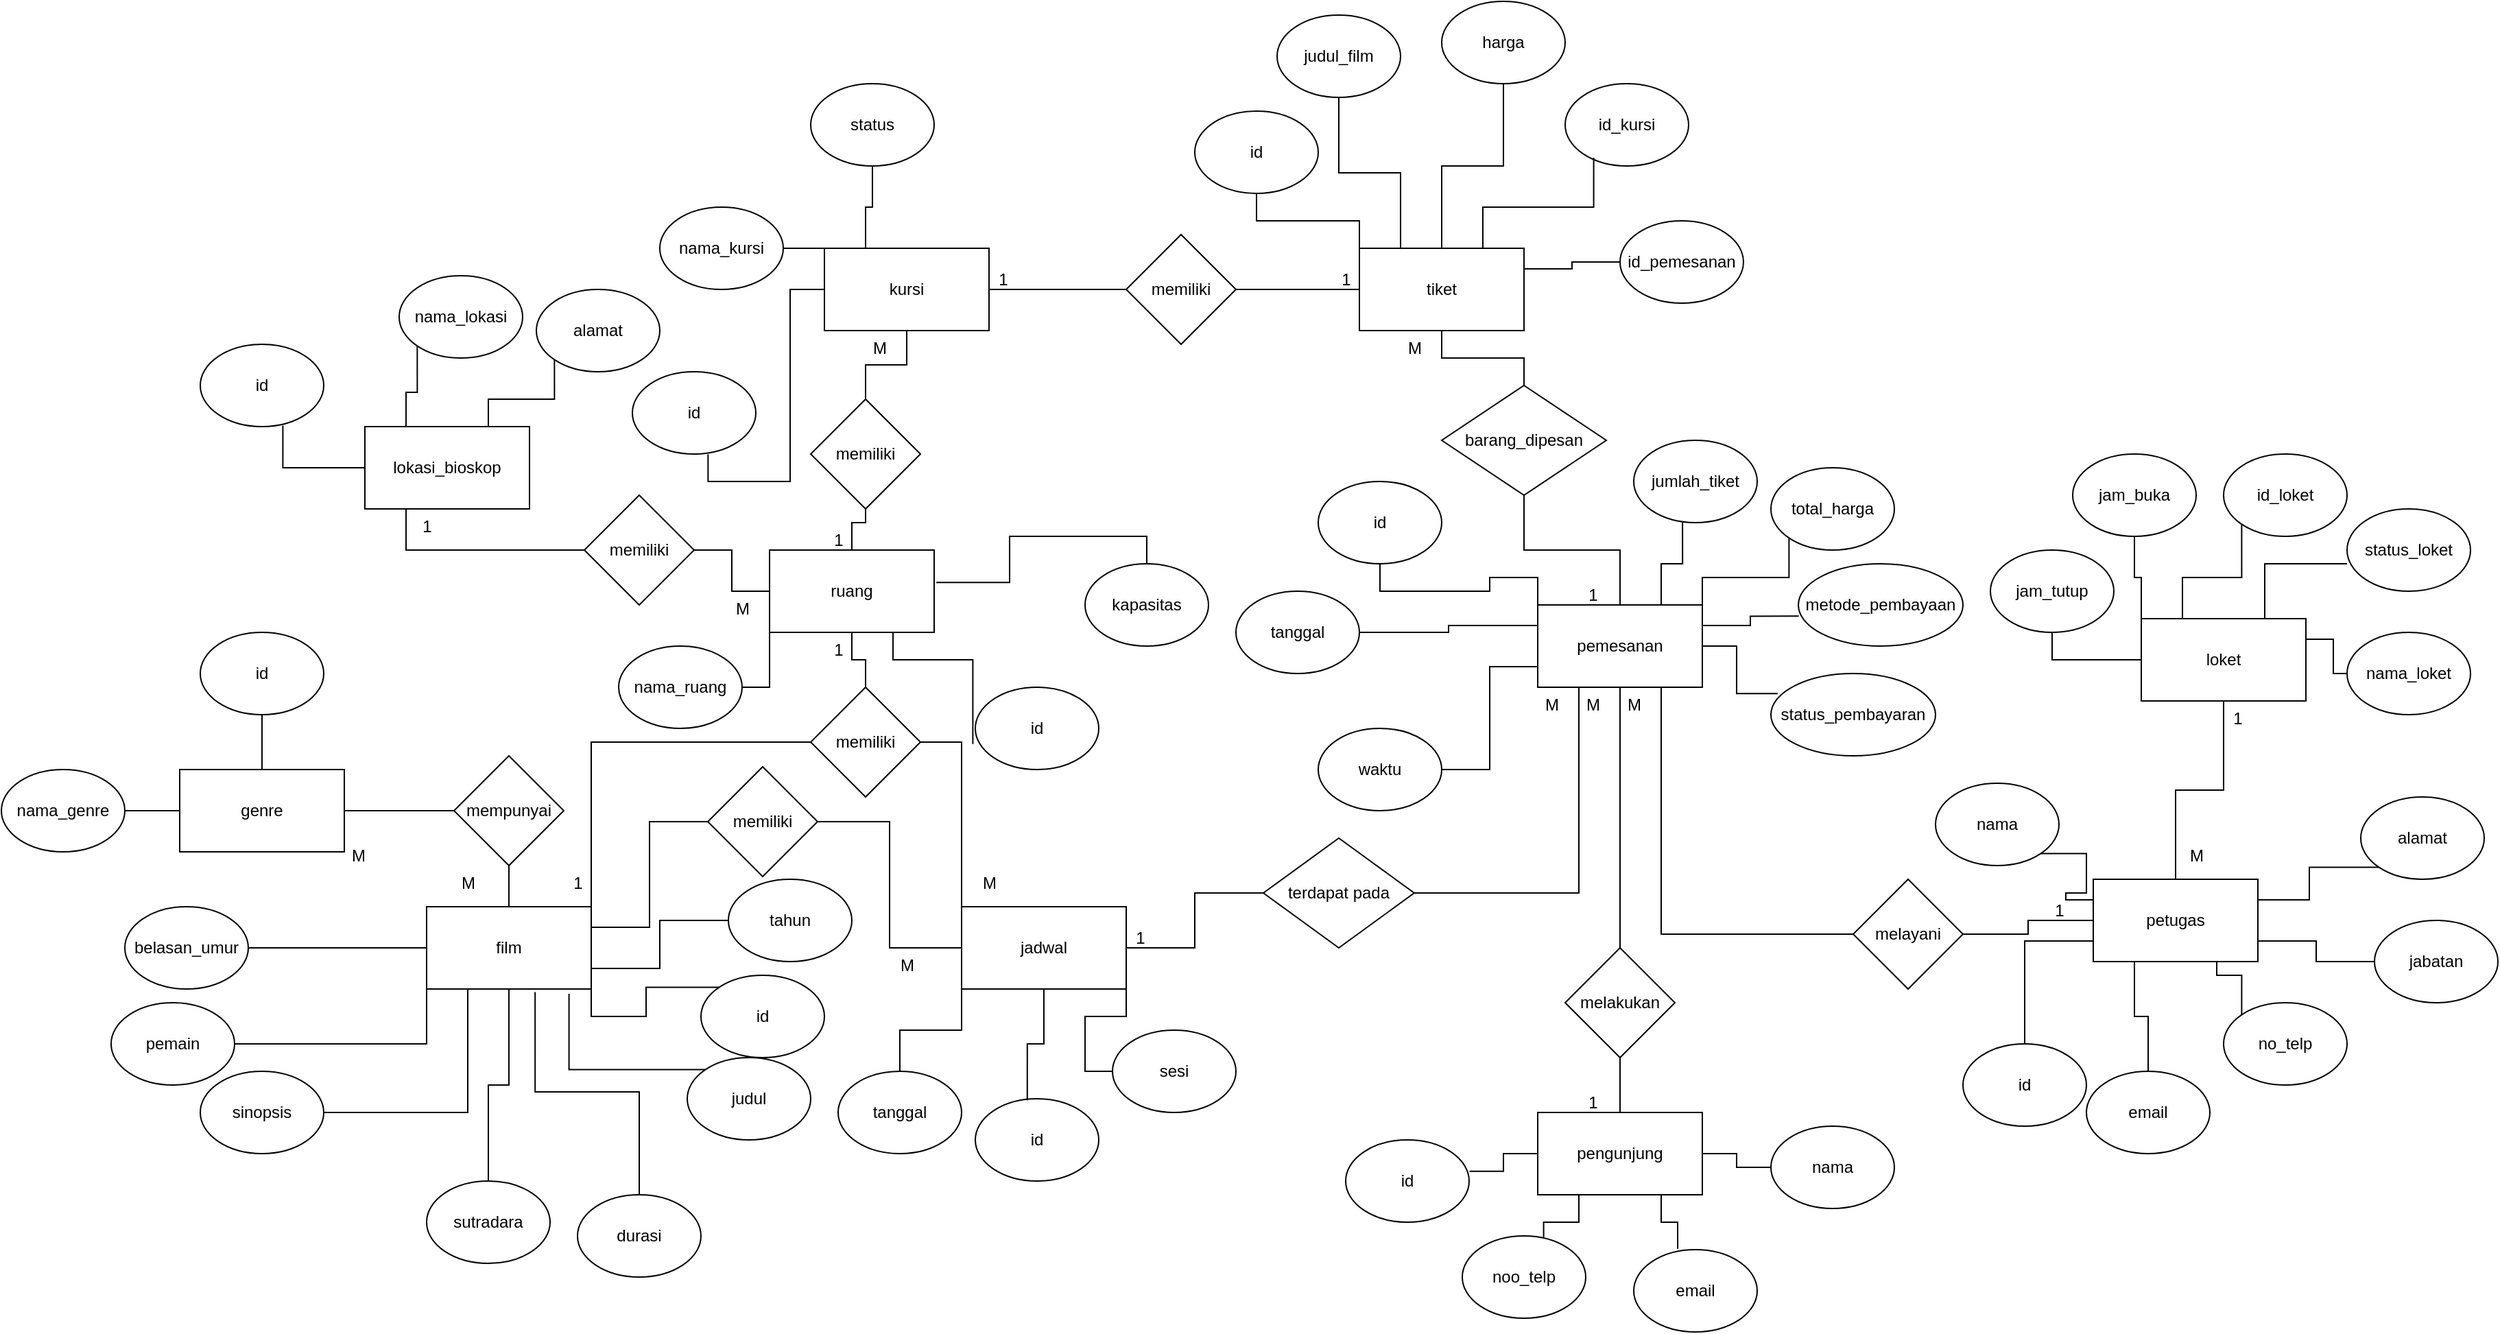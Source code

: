<mxfile version="24.0.8" type="github" pages="4">
  <diagram name="Page-1" id="nt_lwoKvTf0yhxnvCyFA">
    <mxGraphModel dx="1318" dy="1653" grid="1" gridSize="10" guides="1" tooltips="1" connect="1" arrows="1" fold="1" page="1" pageScale="1" pageWidth="850" pageHeight="1100" math="0" shadow="0">
      <root>
        <mxCell id="0" />
        <mxCell id="1" parent="0" />
        <mxCell id="LCyz_QsbxFItUiyzZBKg-2" value="nama_genre" style="ellipse;whiteSpace=wrap;html=1;" vertex="1" parent="1">
          <mxGeometry x="600" y="320" width="90" height="60" as="geometry" />
        </mxCell>
        <mxCell id="LCyz_QsbxFItUiyzZBKg-5" style="edgeStyle=orthogonalEdgeStyle;rounded=0;orthogonalLoop=1;jettySize=auto;html=1;exitX=0.5;exitY=0;exitDx=0;exitDy=0;entryX=0.5;entryY=1;entryDx=0;entryDy=0;endArrow=none;" edge="1" parent="1" source="LCyz_QsbxFItUiyzZBKg-3" target="LCyz_QsbxFItUiyzZBKg-4">
          <mxGeometry relative="1" as="geometry" />
        </mxCell>
        <mxCell id="LCyz_QsbxFItUiyzZBKg-6" style="edgeStyle=orthogonalEdgeStyle;rounded=0;orthogonalLoop=1;jettySize=auto;html=1;exitX=0;exitY=0.5;exitDx=0;exitDy=0;entryX=1;entryY=0.5;entryDx=0;entryDy=0;endArrow=none;" edge="1" parent="1" source="LCyz_QsbxFItUiyzZBKg-3" target="LCyz_QsbxFItUiyzZBKg-2">
          <mxGeometry relative="1" as="geometry" />
        </mxCell>
        <mxCell id="LCyz_QsbxFItUiyzZBKg-8" style="edgeStyle=orthogonalEdgeStyle;rounded=0;orthogonalLoop=1;jettySize=auto;html=1;exitX=1;exitY=0.5;exitDx=0;exitDy=0;entryX=0;entryY=0.5;entryDx=0;entryDy=0;endArrow=none;" edge="1" parent="1" source="LCyz_QsbxFItUiyzZBKg-3" target="LCyz_QsbxFItUiyzZBKg-7">
          <mxGeometry relative="1" as="geometry" />
        </mxCell>
        <mxCell id="LCyz_QsbxFItUiyzZBKg-3" value="genre" style="rounded=0;whiteSpace=wrap;html=1;" vertex="1" parent="1">
          <mxGeometry x="730" y="320" width="120" height="60" as="geometry" />
        </mxCell>
        <mxCell id="LCyz_QsbxFItUiyzZBKg-4" value="&lt;div&gt;id&lt;/div&gt;" style="ellipse;whiteSpace=wrap;html=1;" vertex="1" parent="1">
          <mxGeometry x="745" y="220" width="90" height="60" as="geometry" />
        </mxCell>
        <mxCell id="LCyz_QsbxFItUiyzZBKg-10" style="edgeStyle=orthogonalEdgeStyle;rounded=0;orthogonalLoop=1;jettySize=auto;html=1;exitX=0.5;exitY=1;exitDx=0;exitDy=0;entryX=0.5;entryY=0;entryDx=0;entryDy=0;endArrow=none;" edge="1" parent="1" source="LCyz_QsbxFItUiyzZBKg-7" target="LCyz_QsbxFItUiyzZBKg-9">
          <mxGeometry relative="1" as="geometry" />
        </mxCell>
        <mxCell id="LCyz_QsbxFItUiyzZBKg-7" value="mempunyai" style="rhombus;whiteSpace=wrap;html=1;" vertex="1" parent="1">
          <mxGeometry x="930" y="310" width="80" height="80" as="geometry" />
        </mxCell>
        <mxCell id="LCyz_QsbxFItUiyzZBKg-29" style="edgeStyle=orthogonalEdgeStyle;rounded=0;orthogonalLoop=1;jettySize=auto;html=1;exitX=1;exitY=0;exitDx=0;exitDy=0;entryX=0;entryY=0.5;entryDx=0;entryDy=0;endArrow=none;" edge="1" parent="1" source="LCyz_QsbxFItUiyzZBKg-9" target="LCyz_QsbxFItUiyzZBKg-27">
          <mxGeometry relative="1" as="geometry" />
        </mxCell>
        <mxCell id="PbMNXhJ-m64G4oOmed-O-121" style="edgeStyle=orthogonalEdgeStyle;rounded=0;orthogonalLoop=1;jettySize=auto;html=1;exitX=1;exitY=0.25;exitDx=0;exitDy=0;entryX=0;entryY=0.5;entryDx=0;entryDy=0;endArrow=none;" edge="1" parent="1" source="LCyz_QsbxFItUiyzZBKg-9" target="PbMNXhJ-m64G4oOmed-O-120">
          <mxGeometry relative="1" as="geometry" />
        </mxCell>
        <mxCell id="LCyz_QsbxFItUiyzZBKg-9" value="film" style="rounded=0;whiteSpace=wrap;html=1;" vertex="1" parent="1">
          <mxGeometry x="910" y="420" width="120" height="60" as="geometry" />
        </mxCell>
        <mxCell id="LCyz_QsbxFItUiyzZBKg-19" style="edgeStyle=orthogonalEdgeStyle;rounded=0;orthogonalLoop=1;jettySize=auto;html=1;exitX=1;exitY=0.5;exitDx=0;exitDy=0;entryX=0;entryY=0.5;entryDx=0;entryDy=0;endArrow=none;" edge="1" parent="1" source="LCyz_QsbxFItUiyzZBKg-11" target="LCyz_QsbxFItUiyzZBKg-9">
          <mxGeometry relative="1" as="geometry" />
        </mxCell>
        <mxCell id="LCyz_QsbxFItUiyzZBKg-11" value="belasan_umur" style="ellipse;whiteSpace=wrap;html=1;" vertex="1" parent="1">
          <mxGeometry x="690" y="420" width="90" height="60" as="geometry" />
        </mxCell>
        <mxCell id="LCyz_QsbxFItUiyzZBKg-22" style="edgeStyle=orthogonalEdgeStyle;rounded=0;orthogonalLoop=1;jettySize=auto;html=1;exitX=0.5;exitY=0;exitDx=0;exitDy=0;entryX=0.5;entryY=1;entryDx=0;entryDy=0;endArrow=none;" edge="1" parent="1" source="LCyz_QsbxFItUiyzZBKg-12" target="LCyz_QsbxFItUiyzZBKg-9">
          <mxGeometry relative="1" as="geometry" />
        </mxCell>
        <mxCell id="LCyz_QsbxFItUiyzZBKg-12" value="sutradara" style="ellipse;whiteSpace=wrap;html=1;" vertex="1" parent="1">
          <mxGeometry x="910" y="620" width="90" height="60" as="geometry" />
        </mxCell>
        <mxCell id="LCyz_QsbxFItUiyzZBKg-20" style="edgeStyle=orthogonalEdgeStyle;rounded=0;orthogonalLoop=1;jettySize=auto;html=1;exitX=1;exitY=0.5;exitDx=0;exitDy=0;entryX=0;entryY=1;entryDx=0;entryDy=0;endArrow=none;" edge="1" parent="1" source="LCyz_QsbxFItUiyzZBKg-13" target="LCyz_QsbxFItUiyzZBKg-9">
          <mxGeometry relative="1" as="geometry" />
        </mxCell>
        <mxCell id="LCyz_QsbxFItUiyzZBKg-13" value="pemain" style="ellipse;whiteSpace=wrap;html=1;" vertex="1" parent="1">
          <mxGeometry x="680" y="490" width="90" height="60" as="geometry" />
        </mxCell>
        <mxCell id="LCyz_QsbxFItUiyzZBKg-21" style="edgeStyle=orthogonalEdgeStyle;rounded=0;orthogonalLoop=1;jettySize=auto;html=1;exitX=1;exitY=0.5;exitDx=0;exitDy=0;entryX=0.25;entryY=1;entryDx=0;entryDy=0;endArrow=none;" edge="1" parent="1" source="LCyz_QsbxFItUiyzZBKg-14" target="LCyz_QsbxFItUiyzZBKg-9">
          <mxGeometry relative="1" as="geometry" />
        </mxCell>
        <mxCell id="LCyz_QsbxFItUiyzZBKg-14" value="sinopsis" style="ellipse;whiteSpace=wrap;html=1;" vertex="1" parent="1">
          <mxGeometry x="745" y="540" width="90" height="60" as="geometry" />
        </mxCell>
        <mxCell id="LCyz_QsbxFItUiyzZBKg-15" value="durasi" style="ellipse;whiteSpace=wrap;html=1;" vertex="1" parent="1">
          <mxGeometry x="1020" y="630" width="90" height="60" as="geometry" />
        </mxCell>
        <mxCell id="LCyz_QsbxFItUiyzZBKg-26" style="edgeStyle=orthogonalEdgeStyle;rounded=0;orthogonalLoop=1;jettySize=auto;html=1;exitX=0;exitY=0.5;exitDx=0;exitDy=0;entryX=1;entryY=0.75;entryDx=0;entryDy=0;endArrow=none;" edge="1" parent="1" source="LCyz_QsbxFItUiyzZBKg-16" target="LCyz_QsbxFItUiyzZBKg-9">
          <mxGeometry relative="1" as="geometry" />
        </mxCell>
        <mxCell id="LCyz_QsbxFItUiyzZBKg-16" value="tahun" style="ellipse;whiteSpace=wrap;html=1;" vertex="1" parent="1">
          <mxGeometry x="1130" y="400" width="90" height="60" as="geometry" />
        </mxCell>
        <mxCell id="LCyz_QsbxFItUiyzZBKg-17" value="judul" style="ellipse;whiteSpace=wrap;html=1;" vertex="1" parent="1">
          <mxGeometry x="1100" y="530" width="90" height="60" as="geometry" />
        </mxCell>
        <mxCell id="LCyz_QsbxFItUiyzZBKg-25" style="edgeStyle=orthogonalEdgeStyle;rounded=0;orthogonalLoop=1;jettySize=auto;html=1;exitX=0;exitY=0;exitDx=0;exitDy=0;entryX=1;entryY=1;entryDx=0;entryDy=0;endArrow=none;" edge="1" parent="1" source="LCyz_QsbxFItUiyzZBKg-18" target="LCyz_QsbxFItUiyzZBKg-9">
          <mxGeometry relative="1" as="geometry" />
        </mxCell>
        <mxCell id="LCyz_QsbxFItUiyzZBKg-18" value="id" style="ellipse;whiteSpace=wrap;html=1;" vertex="1" parent="1">
          <mxGeometry x="1110" y="470" width="90" height="60" as="geometry" />
        </mxCell>
        <mxCell id="LCyz_QsbxFItUiyzZBKg-23" style="edgeStyle=orthogonalEdgeStyle;rounded=0;orthogonalLoop=1;jettySize=auto;html=1;exitX=0.5;exitY=0;exitDx=0;exitDy=0;entryX=0.659;entryY=1.038;entryDx=0;entryDy=0;entryPerimeter=0;endArrow=none;" edge="1" parent="1" source="LCyz_QsbxFItUiyzZBKg-15" target="LCyz_QsbxFItUiyzZBKg-9">
          <mxGeometry relative="1" as="geometry" />
        </mxCell>
        <mxCell id="LCyz_QsbxFItUiyzZBKg-24" style="edgeStyle=orthogonalEdgeStyle;rounded=0;orthogonalLoop=1;jettySize=auto;html=1;exitX=0;exitY=0;exitDx=0;exitDy=0;entryX=0.865;entryY=1.058;entryDx=0;entryDy=0;entryPerimeter=0;endArrow=none;" edge="1" parent="1" source="LCyz_QsbxFItUiyzZBKg-17" target="LCyz_QsbxFItUiyzZBKg-9">
          <mxGeometry relative="1" as="geometry" />
        </mxCell>
        <mxCell id="PbMNXhJ-m64G4oOmed-O-6" style="edgeStyle=orthogonalEdgeStyle;rounded=0;orthogonalLoop=1;jettySize=auto;html=1;exitX=0.5;exitY=0;exitDx=0;exitDy=0;entryX=0.5;entryY=1;entryDx=0;entryDy=0;endArrow=none;" edge="1" parent="1" source="LCyz_QsbxFItUiyzZBKg-27" target="PbMNXhJ-m64G4oOmed-O-2">
          <mxGeometry relative="1" as="geometry" />
        </mxCell>
        <mxCell id="PbMNXhJ-m64G4oOmed-O-124" style="edgeStyle=orthogonalEdgeStyle;rounded=0;orthogonalLoop=1;jettySize=auto;html=1;exitX=1;exitY=0.5;exitDx=0;exitDy=0;entryX=0;entryY=0;entryDx=0;entryDy=0;endArrow=none;" edge="1" parent="1" source="LCyz_QsbxFItUiyzZBKg-27" target="LCyz_QsbxFItUiyzZBKg-30">
          <mxGeometry relative="1" as="geometry" />
        </mxCell>
        <mxCell id="LCyz_QsbxFItUiyzZBKg-27" value="memiliki" style="rhombus;whiteSpace=wrap;html=1;" vertex="1" parent="1">
          <mxGeometry x="1190" y="260" width="80" height="80" as="geometry" />
        </mxCell>
        <mxCell id="LCyz_QsbxFItUiyzZBKg-35" style="edgeStyle=orthogonalEdgeStyle;rounded=0;orthogonalLoop=1;jettySize=auto;html=1;exitX=0;exitY=1;exitDx=0;exitDy=0;entryX=0.5;entryY=0;entryDx=0;entryDy=0;endArrow=none;" edge="1" parent="1" source="LCyz_QsbxFItUiyzZBKg-30" target="LCyz_QsbxFItUiyzZBKg-32">
          <mxGeometry relative="1" as="geometry" />
        </mxCell>
        <mxCell id="LCyz_QsbxFItUiyzZBKg-37" style="edgeStyle=orthogonalEdgeStyle;rounded=0;orthogonalLoop=1;jettySize=auto;html=1;exitX=1;exitY=1;exitDx=0;exitDy=0;entryX=0;entryY=0.5;entryDx=0;entryDy=0;endArrow=none;" edge="1" parent="1" source="LCyz_QsbxFItUiyzZBKg-30" target="LCyz_QsbxFItUiyzZBKg-31">
          <mxGeometry relative="1" as="geometry" />
        </mxCell>
        <mxCell id="PbMNXhJ-m64G4oOmed-O-1" style="edgeStyle=orthogonalEdgeStyle;rounded=0;orthogonalLoop=1;jettySize=auto;html=1;exitX=1;exitY=0.5;exitDx=0;exitDy=0;entryX=0;entryY=0.5;entryDx=0;entryDy=0;endArrow=none;" edge="1" parent="1" source="LCyz_QsbxFItUiyzZBKg-30" target="LCyz_QsbxFItUiyzZBKg-38">
          <mxGeometry relative="1" as="geometry" />
        </mxCell>
        <mxCell id="LCyz_QsbxFItUiyzZBKg-30" value="jadwal" style="rounded=0;whiteSpace=wrap;html=1;" vertex="1" parent="1">
          <mxGeometry x="1300" y="420" width="120" height="60" as="geometry" />
        </mxCell>
        <mxCell id="LCyz_QsbxFItUiyzZBKg-31" value="sesi" style="ellipse;whiteSpace=wrap;html=1;" vertex="1" parent="1">
          <mxGeometry x="1410" y="510" width="90" height="60" as="geometry" />
        </mxCell>
        <mxCell id="LCyz_QsbxFItUiyzZBKg-32" value="tanggal" style="ellipse;whiteSpace=wrap;html=1;" vertex="1" parent="1">
          <mxGeometry x="1210" y="540" width="90" height="60" as="geometry" />
        </mxCell>
        <mxCell id="LCyz_QsbxFItUiyzZBKg-33" value="id" style="ellipse;whiteSpace=wrap;html=1;" vertex="1" parent="1">
          <mxGeometry x="1310" y="560" width="90" height="60" as="geometry" />
        </mxCell>
        <mxCell id="LCyz_QsbxFItUiyzZBKg-36" style="edgeStyle=orthogonalEdgeStyle;rounded=0;orthogonalLoop=1;jettySize=auto;html=1;exitX=0.5;exitY=1;exitDx=0;exitDy=0;entryX=0.421;entryY=0.019;entryDx=0;entryDy=0;entryPerimeter=0;endArrow=none;" edge="1" parent="1" source="LCyz_QsbxFItUiyzZBKg-30" target="LCyz_QsbxFItUiyzZBKg-33">
          <mxGeometry relative="1" as="geometry" />
        </mxCell>
        <mxCell id="PbMNXhJ-m64G4oOmed-O-52" style="edgeStyle=orthogonalEdgeStyle;rounded=0;orthogonalLoop=1;jettySize=auto;html=1;exitX=1;exitY=0.5;exitDx=0;exitDy=0;entryX=0.25;entryY=1;entryDx=0;entryDy=0;endArrow=none;" edge="1" parent="1" source="LCyz_QsbxFItUiyzZBKg-38" target="PbMNXhJ-m64G4oOmed-O-50">
          <mxGeometry relative="1" as="geometry" />
        </mxCell>
        <mxCell id="LCyz_QsbxFItUiyzZBKg-38" value="terdapat pada" style="rhombus;whiteSpace=wrap;html=1;" vertex="1" parent="1">
          <mxGeometry x="1520" y="370" width="110" height="80" as="geometry" />
        </mxCell>
        <mxCell id="PbMNXhJ-m64G4oOmed-O-11" style="edgeStyle=orthogonalEdgeStyle;rounded=0;orthogonalLoop=1;jettySize=auto;html=1;exitX=0;exitY=0.5;exitDx=0;exitDy=0;entryX=1;entryY=0.5;entryDx=0;entryDy=0;endArrow=none;" edge="1" parent="1" source="PbMNXhJ-m64G4oOmed-O-2" target="PbMNXhJ-m64G4oOmed-O-10">
          <mxGeometry relative="1" as="geometry" />
        </mxCell>
        <mxCell id="PbMNXhJ-m64G4oOmed-O-24" style="edgeStyle=orthogonalEdgeStyle;rounded=0;orthogonalLoop=1;jettySize=auto;html=1;exitX=0.5;exitY=0;exitDx=0;exitDy=0;endArrow=none;" edge="1" parent="1" source="PbMNXhJ-m64G4oOmed-O-2" target="PbMNXhJ-m64G4oOmed-O-21">
          <mxGeometry relative="1" as="geometry" />
        </mxCell>
        <mxCell id="PbMNXhJ-m64G4oOmed-O-2" value="ruang" style="rounded=0;whiteSpace=wrap;html=1;" vertex="1" parent="1">
          <mxGeometry x="1160" y="160" width="120" height="60" as="geometry" />
        </mxCell>
        <mxCell id="PbMNXhJ-m64G4oOmed-O-3" value="kapasitas" style="ellipse;whiteSpace=wrap;html=1;" vertex="1" parent="1">
          <mxGeometry x="1390" y="170" width="90" height="60" as="geometry" />
        </mxCell>
        <mxCell id="PbMNXhJ-m64G4oOmed-O-9" style="edgeStyle=orthogonalEdgeStyle;rounded=0;orthogonalLoop=1;jettySize=auto;html=1;exitX=1;exitY=0.5;exitDx=0;exitDy=0;entryX=0;entryY=1;entryDx=0;entryDy=0;endArrow=none;" edge="1" parent="1" source="PbMNXhJ-m64G4oOmed-O-4" target="PbMNXhJ-m64G4oOmed-O-2">
          <mxGeometry relative="1" as="geometry" />
        </mxCell>
        <mxCell id="PbMNXhJ-m64G4oOmed-O-4" value="nama_ruang" style="ellipse;whiteSpace=wrap;html=1;" vertex="1" parent="1">
          <mxGeometry x="1050" y="230" width="90" height="60" as="geometry" />
        </mxCell>
        <mxCell id="PbMNXhJ-m64G4oOmed-O-5" value="id" style="ellipse;whiteSpace=wrap;html=1;" vertex="1" parent="1">
          <mxGeometry x="1310" y="260" width="90" height="60" as="geometry" />
        </mxCell>
        <mxCell id="PbMNXhJ-m64G4oOmed-O-7" style="edgeStyle=orthogonalEdgeStyle;rounded=0;orthogonalLoop=1;jettySize=auto;html=1;exitX=0.75;exitY=1;exitDx=0;exitDy=0;entryX=-0.02;entryY=0.689;entryDx=0;entryDy=0;entryPerimeter=0;endArrow=none;" edge="1" parent="1" source="PbMNXhJ-m64G4oOmed-O-2" target="PbMNXhJ-m64G4oOmed-O-5">
          <mxGeometry relative="1" as="geometry" />
        </mxCell>
        <mxCell id="PbMNXhJ-m64G4oOmed-O-8" style="edgeStyle=orthogonalEdgeStyle;rounded=0;orthogonalLoop=1;jettySize=auto;html=1;exitX=0.5;exitY=0;exitDx=0;exitDy=0;entryX=1.013;entryY=0.393;entryDx=0;entryDy=0;entryPerimeter=0;endArrow=none;" edge="1" parent="1" source="PbMNXhJ-m64G4oOmed-O-3" target="PbMNXhJ-m64G4oOmed-O-2">
          <mxGeometry relative="1" as="geometry" />
        </mxCell>
        <mxCell id="PbMNXhJ-m64G4oOmed-O-13" style="edgeStyle=orthogonalEdgeStyle;rounded=0;orthogonalLoop=1;jettySize=auto;html=1;exitX=0;exitY=0.5;exitDx=0;exitDy=0;entryX=0.25;entryY=1;entryDx=0;entryDy=0;endArrow=none;" edge="1" parent="1" source="PbMNXhJ-m64G4oOmed-O-10" target="PbMNXhJ-m64G4oOmed-O-12">
          <mxGeometry relative="1" as="geometry" />
        </mxCell>
        <mxCell id="PbMNXhJ-m64G4oOmed-O-10" value="memiliki" style="rhombus;whiteSpace=wrap;html=1;" vertex="1" parent="1">
          <mxGeometry x="1025" y="120" width="80" height="80" as="geometry" />
        </mxCell>
        <mxCell id="PbMNXhJ-m64G4oOmed-O-19" style="edgeStyle=orthogonalEdgeStyle;rounded=0;orthogonalLoop=1;jettySize=auto;html=1;exitX=0.25;exitY=0;exitDx=0;exitDy=0;entryX=0;entryY=1;entryDx=0;entryDy=0;endArrow=none;" edge="1" parent="1" source="PbMNXhJ-m64G4oOmed-O-12" target="PbMNXhJ-m64G4oOmed-O-16">
          <mxGeometry relative="1" as="geometry" />
        </mxCell>
        <mxCell id="PbMNXhJ-m64G4oOmed-O-20" style="edgeStyle=orthogonalEdgeStyle;rounded=0;orthogonalLoop=1;jettySize=auto;html=1;exitX=0.75;exitY=0;exitDx=0;exitDy=0;entryX=0;entryY=1;entryDx=0;entryDy=0;endArrow=none;" edge="1" parent="1" source="PbMNXhJ-m64G4oOmed-O-12" target="PbMNXhJ-m64G4oOmed-O-15">
          <mxGeometry relative="1" as="geometry" />
        </mxCell>
        <mxCell id="PbMNXhJ-m64G4oOmed-O-12" value="&lt;div&gt;lokasi_bioskop&lt;br&gt;&lt;/div&gt;" style="rounded=0;whiteSpace=wrap;html=1;" vertex="1" parent="1">
          <mxGeometry x="865" y="70" width="120" height="60" as="geometry" />
        </mxCell>
        <mxCell id="PbMNXhJ-m64G4oOmed-O-14" value="&lt;div&gt;id&lt;/div&gt;" style="ellipse;whiteSpace=wrap;html=1;" vertex="1" parent="1">
          <mxGeometry x="745" y="10" width="90" height="60" as="geometry" />
        </mxCell>
        <mxCell id="PbMNXhJ-m64G4oOmed-O-15" value="alamat" style="ellipse;whiteSpace=wrap;html=1;" vertex="1" parent="1">
          <mxGeometry x="990" y="-30" width="90" height="60" as="geometry" />
        </mxCell>
        <mxCell id="PbMNXhJ-m64G4oOmed-O-16" value="nama_lokasi" style="ellipse;whiteSpace=wrap;html=1;" vertex="1" parent="1">
          <mxGeometry x="890" y="-40" width="90" height="60" as="geometry" />
        </mxCell>
        <mxCell id="PbMNXhJ-m64G4oOmed-O-18" style="edgeStyle=orthogonalEdgeStyle;rounded=0;orthogonalLoop=1;jettySize=auto;html=1;exitX=0;exitY=0.5;exitDx=0;exitDy=0;entryX=0.669;entryY=0.987;entryDx=0;entryDy=0;entryPerimeter=0;endArrow=none;" edge="1" parent="1" source="PbMNXhJ-m64G4oOmed-O-12" target="PbMNXhJ-m64G4oOmed-O-14">
          <mxGeometry relative="1" as="geometry" />
        </mxCell>
        <mxCell id="PbMNXhJ-m64G4oOmed-O-25" style="edgeStyle=orthogonalEdgeStyle;rounded=0;orthogonalLoop=1;jettySize=auto;html=1;exitX=0.5;exitY=0;exitDx=0;exitDy=0;endArrow=none;" edge="1" parent="1" source="PbMNXhJ-m64G4oOmed-O-21" target="PbMNXhJ-m64G4oOmed-O-23">
          <mxGeometry relative="1" as="geometry" />
        </mxCell>
        <mxCell id="PbMNXhJ-m64G4oOmed-O-21" value="memiliki" style="rhombus;whiteSpace=wrap;html=1;" vertex="1" parent="1">
          <mxGeometry x="1190" y="50" width="80" height="80" as="geometry" />
        </mxCell>
        <mxCell id="PbMNXhJ-m64G4oOmed-O-22" value="&lt;div&gt;id&lt;/div&gt;" style="ellipse;whiteSpace=wrap;html=1;" vertex="1" parent="1">
          <mxGeometry x="1060" y="30" width="90" height="60" as="geometry" />
        </mxCell>
        <mxCell id="PbMNXhJ-m64G4oOmed-O-30" style="edgeStyle=orthogonalEdgeStyle;rounded=0;orthogonalLoop=1;jettySize=auto;html=1;exitX=0;exitY=0;exitDx=0;exitDy=0;entryX=1;entryY=0.5;entryDx=0;entryDy=0;endArrow=none;" edge="1" parent="1" source="PbMNXhJ-m64G4oOmed-O-23" target="PbMNXhJ-m64G4oOmed-O-28">
          <mxGeometry relative="1" as="geometry" />
        </mxCell>
        <mxCell id="PbMNXhJ-m64G4oOmed-O-31" style="edgeStyle=orthogonalEdgeStyle;rounded=0;orthogonalLoop=1;jettySize=auto;html=1;exitX=0.25;exitY=0;exitDx=0;exitDy=0;entryX=0.5;entryY=1;entryDx=0;entryDy=0;endArrow=none;" edge="1" parent="1" source="PbMNXhJ-m64G4oOmed-O-23" target="PbMNXhJ-m64G4oOmed-O-27">
          <mxGeometry relative="1" as="geometry" />
        </mxCell>
        <mxCell id="PbMNXhJ-m64G4oOmed-O-33" style="edgeStyle=orthogonalEdgeStyle;rounded=0;orthogonalLoop=1;jettySize=auto;html=1;exitX=1;exitY=0.5;exitDx=0;exitDy=0;entryX=0;entryY=0.5;entryDx=0;entryDy=0;endArrow=none;" edge="1" parent="1" source="PbMNXhJ-m64G4oOmed-O-23" target="PbMNXhJ-m64G4oOmed-O-32">
          <mxGeometry relative="1" as="geometry" />
        </mxCell>
        <mxCell id="PbMNXhJ-m64G4oOmed-O-23" value="kursi" style="rounded=0;whiteSpace=wrap;html=1;" vertex="1" parent="1">
          <mxGeometry x="1200" y="-60" width="120" height="60" as="geometry" />
        </mxCell>
        <mxCell id="PbMNXhJ-m64G4oOmed-O-26" style="edgeStyle=orthogonalEdgeStyle;rounded=0;orthogonalLoop=1;jettySize=auto;html=1;exitX=0;exitY=0.5;exitDx=0;exitDy=0;entryX=0.613;entryY=1.004;entryDx=0;entryDy=0;entryPerimeter=0;endArrow=none;" edge="1" parent="1" source="PbMNXhJ-m64G4oOmed-O-23" target="PbMNXhJ-m64G4oOmed-O-22">
          <mxGeometry relative="1" as="geometry" />
        </mxCell>
        <mxCell id="PbMNXhJ-m64G4oOmed-O-27" value="status" style="ellipse;whiteSpace=wrap;html=1;" vertex="1" parent="1">
          <mxGeometry x="1190" y="-180" width="90" height="60" as="geometry" />
        </mxCell>
        <mxCell id="PbMNXhJ-m64G4oOmed-O-28" value="nama_kursi" style="ellipse;whiteSpace=wrap;html=1;" vertex="1" parent="1">
          <mxGeometry x="1080" y="-90" width="90" height="60" as="geometry" />
        </mxCell>
        <mxCell id="PbMNXhJ-m64G4oOmed-O-41" style="edgeStyle=orthogonalEdgeStyle;rounded=0;orthogonalLoop=1;jettySize=auto;html=1;exitX=1;exitY=0.5;exitDx=0;exitDy=0;entryX=0;entryY=0.5;entryDx=0;entryDy=0;endArrow=none;" edge="1" parent="1" source="PbMNXhJ-m64G4oOmed-O-32" target="PbMNXhJ-m64G4oOmed-O-34">
          <mxGeometry relative="1" as="geometry" />
        </mxCell>
        <mxCell id="PbMNXhJ-m64G4oOmed-O-32" value="memiliki" style="rhombus;whiteSpace=wrap;html=1;" vertex="1" parent="1">
          <mxGeometry x="1420" y="-70" width="80" height="80" as="geometry" />
        </mxCell>
        <mxCell id="PbMNXhJ-m64G4oOmed-O-42" style="edgeStyle=orthogonalEdgeStyle;rounded=0;orthogonalLoop=1;jettySize=auto;html=1;exitX=0;exitY=0;exitDx=0;exitDy=0;entryX=0.5;entryY=1;entryDx=0;entryDy=0;endArrow=none;" edge="1" parent="1" source="PbMNXhJ-m64G4oOmed-O-34" target="PbMNXhJ-m64G4oOmed-O-35">
          <mxGeometry relative="1" as="geometry" />
        </mxCell>
        <mxCell id="PbMNXhJ-m64G4oOmed-O-43" style="edgeStyle=orthogonalEdgeStyle;rounded=0;orthogonalLoop=1;jettySize=auto;html=1;exitX=0.25;exitY=0;exitDx=0;exitDy=0;endArrow=none;" edge="1" parent="1" source="PbMNXhJ-m64G4oOmed-O-34" target="PbMNXhJ-m64G4oOmed-O-40">
          <mxGeometry relative="1" as="geometry" />
        </mxCell>
        <mxCell id="PbMNXhJ-m64G4oOmed-O-44" style="edgeStyle=orthogonalEdgeStyle;rounded=0;orthogonalLoop=1;jettySize=auto;html=1;exitX=0.5;exitY=0;exitDx=0;exitDy=0;endArrow=none;" edge="1" parent="1" source="PbMNXhJ-m64G4oOmed-O-34" target="PbMNXhJ-m64G4oOmed-O-37">
          <mxGeometry relative="1" as="geometry" />
        </mxCell>
        <mxCell id="PbMNXhJ-m64G4oOmed-O-46" style="edgeStyle=orthogonalEdgeStyle;rounded=0;orthogonalLoop=1;jettySize=auto;html=1;exitX=1;exitY=0.25;exitDx=0;exitDy=0;entryX=0;entryY=0.5;entryDx=0;entryDy=0;endArrow=none;" edge="1" parent="1" source="PbMNXhJ-m64G4oOmed-O-34" target="PbMNXhJ-m64G4oOmed-O-36">
          <mxGeometry relative="1" as="geometry" />
        </mxCell>
        <mxCell id="PbMNXhJ-m64G4oOmed-O-49" style="edgeStyle=orthogonalEdgeStyle;rounded=0;orthogonalLoop=1;jettySize=auto;html=1;exitX=0.5;exitY=1;exitDx=0;exitDy=0;entryX=0.5;entryY=0;entryDx=0;entryDy=0;endArrow=none;" edge="1" parent="1" source="PbMNXhJ-m64G4oOmed-O-34" target="PbMNXhJ-m64G4oOmed-O-47">
          <mxGeometry relative="1" as="geometry" />
        </mxCell>
        <mxCell id="PbMNXhJ-m64G4oOmed-O-34" value="tiket" style="rounded=0;whiteSpace=wrap;html=1;" vertex="1" parent="1">
          <mxGeometry x="1590" y="-60" width="120" height="60" as="geometry" />
        </mxCell>
        <mxCell id="PbMNXhJ-m64G4oOmed-O-35" value="id" style="ellipse;whiteSpace=wrap;html=1;" vertex="1" parent="1">
          <mxGeometry x="1470" y="-160" width="90" height="60" as="geometry" />
        </mxCell>
        <mxCell id="PbMNXhJ-m64G4oOmed-O-36" value="&lt;div&gt;id_pemesanan&lt;/div&gt;" style="ellipse;whiteSpace=wrap;html=1;" vertex="1" parent="1">
          <mxGeometry x="1780" y="-80" width="90" height="60" as="geometry" />
        </mxCell>
        <mxCell id="PbMNXhJ-m64G4oOmed-O-37" value="harga" style="ellipse;whiteSpace=wrap;html=1;" vertex="1" parent="1">
          <mxGeometry x="1650" y="-240" width="90" height="60" as="geometry" />
        </mxCell>
        <mxCell id="PbMNXhJ-m64G4oOmed-O-39" value="id_kursi" style="ellipse;whiteSpace=wrap;html=1;" vertex="1" parent="1">
          <mxGeometry x="1740" y="-180" width="90" height="60" as="geometry" />
        </mxCell>
        <mxCell id="PbMNXhJ-m64G4oOmed-O-40" value="judul_film" style="ellipse;whiteSpace=wrap;html=1;" vertex="1" parent="1">
          <mxGeometry x="1530" y="-230" width="90" height="60" as="geometry" />
        </mxCell>
        <mxCell id="PbMNXhJ-m64G4oOmed-O-45" style="edgeStyle=orthogonalEdgeStyle;rounded=0;orthogonalLoop=1;jettySize=auto;html=1;exitX=0.75;exitY=0;exitDx=0;exitDy=0;entryX=0.231;entryY=0.901;entryDx=0;entryDy=0;entryPerimeter=0;endArrow=none;" edge="1" parent="1" source="PbMNXhJ-m64G4oOmed-O-34" target="PbMNXhJ-m64G4oOmed-O-39">
          <mxGeometry relative="1" as="geometry" />
        </mxCell>
        <mxCell id="PbMNXhJ-m64G4oOmed-O-51" style="edgeStyle=orthogonalEdgeStyle;rounded=0;orthogonalLoop=1;jettySize=auto;html=1;exitX=0.5;exitY=1;exitDx=0;exitDy=0;entryX=0.5;entryY=0;entryDx=0;entryDy=0;endArrow=none;" edge="1" parent="1" source="PbMNXhJ-m64G4oOmed-O-47" target="PbMNXhJ-m64G4oOmed-O-50">
          <mxGeometry relative="1" as="geometry" />
        </mxCell>
        <mxCell id="PbMNXhJ-m64G4oOmed-O-47" value="barang_dipesan" style="rhombus;whiteSpace=wrap;html=1;" vertex="1" parent="1">
          <mxGeometry x="1650" y="40" width="120" height="80" as="geometry" />
        </mxCell>
        <mxCell id="PbMNXhJ-m64G4oOmed-O-60" style="edgeStyle=orthogonalEdgeStyle;rounded=0;orthogonalLoop=1;jettySize=auto;html=1;exitX=0;exitY=0.75;exitDx=0;exitDy=0;entryX=1;entryY=0.5;entryDx=0;entryDy=0;endArrow=none;" edge="1" parent="1" source="PbMNXhJ-m64G4oOmed-O-50" target="PbMNXhJ-m64G4oOmed-O-56">
          <mxGeometry relative="1" as="geometry" />
        </mxCell>
        <mxCell id="PbMNXhJ-m64G4oOmed-O-61" style="edgeStyle=orthogonalEdgeStyle;rounded=0;orthogonalLoop=1;jettySize=auto;html=1;exitX=0;exitY=0.25;exitDx=0;exitDy=0;endArrow=none;" edge="1" parent="1" source="PbMNXhJ-m64G4oOmed-O-50" target="PbMNXhJ-m64G4oOmed-O-57">
          <mxGeometry relative="1" as="geometry" />
        </mxCell>
        <mxCell id="PbMNXhJ-m64G4oOmed-O-62" style="edgeStyle=orthogonalEdgeStyle;rounded=0;orthogonalLoop=1;jettySize=auto;html=1;exitX=0;exitY=0;exitDx=0;exitDy=0;endArrow=none;" edge="1" parent="1" source="PbMNXhJ-m64G4oOmed-O-50" target="PbMNXhJ-m64G4oOmed-O-58">
          <mxGeometry relative="1" as="geometry" />
        </mxCell>
        <mxCell id="PbMNXhJ-m64G4oOmed-O-64" style="edgeStyle=orthogonalEdgeStyle;rounded=0;orthogonalLoop=1;jettySize=auto;html=1;exitX=1;exitY=0;exitDx=0;exitDy=0;entryX=0;entryY=1;entryDx=0;entryDy=0;endArrow=none;" edge="1" parent="1" source="PbMNXhJ-m64G4oOmed-O-50" target="PbMNXhJ-m64G4oOmed-O-55">
          <mxGeometry relative="1" as="geometry" />
        </mxCell>
        <mxCell id="PbMNXhJ-m64G4oOmed-O-68" style="edgeStyle=orthogonalEdgeStyle;rounded=0;orthogonalLoop=1;jettySize=auto;html=1;exitX=0.5;exitY=1;exitDx=0;exitDy=0;entryX=0.5;entryY=0;entryDx=0;entryDy=0;endArrow=none;" edge="1" parent="1" source="PbMNXhJ-m64G4oOmed-O-50" target="PbMNXhJ-m64G4oOmed-O-67">
          <mxGeometry relative="1" as="geometry" />
        </mxCell>
        <mxCell id="PbMNXhJ-m64G4oOmed-O-81" style="edgeStyle=orthogonalEdgeStyle;rounded=0;orthogonalLoop=1;jettySize=auto;html=1;exitX=0.75;exitY=1;exitDx=0;exitDy=0;entryX=0;entryY=0.5;entryDx=0;entryDy=0;endArrow=none;" edge="1" parent="1" source="PbMNXhJ-m64G4oOmed-O-50" target="PbMNXhJ-m64G4oOmed-O-80">
          <mxGeometry relative="1" as="geometry" />
        </mxCell>
        <mxCell id="PbMNXhJ-m64G4oOmed-O-50" value="pemesanan" style="rounded=0;whiteSpace=wrap;html=1;" vertex="1" parent="1">
          <mxGeometry x="1720" y="200" width="120" height="60" as="geometry" />
        </mxCell>
        <mxCell id="PbMNXhJ-m64G4oOmed-O-53" value="metode_pembayaan" style="ellipse;whiteSpace=wrap;html=1;" vertex="1" parent="1">
          <mxGeometry x="1910" y="170" width="120" height="60" as="geometry" />
        </mxCell>
        <mxCell id="PbMNXhJ-m64G4oOmed-O-54" value="jumlah_tiket" style="ellipse;whiteSpace=wrap;html=1;" vertex="1" parent="1">
          <mxGeometry x="1790" y="80" width="90" height="60" as="geometry" />
        </mxCell>
        <mxCell id="PbMNXhJ-m64G4oOmed-O-55" value="total_harga" style="ellipse;whiteSpace=wrap;html=1;" vertex="1" parent="1">
          <mxGeometry x="1890" y="100" width="90" height="60" as="geometry" />
        </mxCell>
        <mxCell id="PbMNXhJ-m64G4oOmed-O-56" value="waktu" style="ellipse;whiteSpace=wrap;html=1;" vertex="1" parent="1">
          <mxGeometry x="1560" y="290" width="90" height="60" as="geometry" />
        </mxCell>
        <mxCell id="PbMNXhJ-m64G4oOmed-O-57" value="tanggal" style="ellipse;whiteSpace=wrap;html=1;" vertex="1" parent="1">
          <mxGeometry x="1500" y="190" width="90" height="60" as="geometry" />
        </mxCell>
        <mxCell id="PbMNXhJ-m64G4oOmed-O-58" value="id" style="ellipse;whiteSpace=wrap;html=1;" vertex="1" parent="1">
          <mxGeometry x="1560" y="110" width="90" height="60" as="geometry" />
        </mxCell>
        <mxCell id="PbMNXhJ-m64G4oOmed-O-59" value="status_pembayaran" style="ellipse;whiteSpace=wrap;html=1;" vertex="1" parent="1">
          <mxGeometry x="1890" y="250" width="120" height="60" as="geometry" />
        </mxCell>
        <mxCell id="PbMNXhJ-m64G4oOmed-O-63" style="edgeStyle=orthogonalEdgeStyle;rounded=0;orthogonalLoop=1;jettySize=auto;html=1;exitX=0.75;exitY=0;exitDx=0;exitDy=0;entryX=0.395;entryY=0.999;entryDx=0;entryDy=0;entryPerimeter=0;endArrow=none;" edge="1" parent="1" source="PbMNXhJ-m64G4oOmed-O-50" target="PbMNXhJ-m64G4oOmed-O-54">
          <mxGeometry relative="1" as="geometry" />
        </mxCell>
        <mxCell id="PbMNXhJ-m64G4oOmed-O-65" style="edgeStyle=orthogonalEdgeStyle;rounded=0;orthogonalLoop=1;jettySize=auto;html=1;exitX=1;exitY=0.25;exitDx=0;exitDy=0;entryX=0.002;entryY=0.636;entryDx=0;entryDy=0;entryPerimeter=0;endArrow=none;" edge="1" parent="1" source="PbMNXhJ-m64G4oOmed-O-50" target="PbMNXhJ-m64G4oOmed-O-53">
          <mxGeometry relative="1" as="geometry" />
        </mxCell>
        <mxCell id="PbMNXhJ-m64G4oOmed-O-66" style="edgeStyle=orthogonalEdgeStyle;rounded=0;orthogonalLoop=1;jettySize=auto;html=1;exitX=1;exitY=0.5;exitDx=0;exitDy=0;entryX=0.041;entryY=0.244;entryDx=0;entryDy=0;entryPerimeter=0;endArrow=none;" edge="1" parent="1" source="PbMNXhJ-m64G4oOmed-O-50" target="PbMNXhJ-m64G4oOmed-O-59">
          <mxGeometry relative="1" as="geometry" />
        </mxCell>
        <mxCell id="PbMNXhJ-m64G4oOmed-O-70" style="edgeStyle=orthogonalEdgeStyle;rounded=0;orthogonalLoop=1;jettySize=auto;html=1;exitX=0.5;exitY=1;exitDx=0;exitDy=0;endArrow=none;" edge="1" parent="1" source="PbMNXhJ-m64G4oOmed-O-67" target="PbMNXhJ-m64G4oOmed-O-69">
          <mxGeometry relative="1" as="geometry" />
        </mxCell>
        <mxCell id="PbMNXhJ-m64G4oOmed-O-67" value="melakukan" style="rhombus;whiteSpace=wrap;html=1;" vertex="1" parent="1">
          <mxGeometry x="1740" y="450" width="80" height="80" as="geometry" />
        </mxCell>
        <mxCell id="PbMNXhJ-m64G4oOmed-O-79" style="edgeStyle=orthogonalEdgeStyle;rounded=0;orthogonalLoop=1;jettySize=auto;html=1;exitX=1;exitY=0.5;exitDx=0;exitDy=0;entryX=0;entryY=0.5;entryDx=0;entryDy=0;endArrow=none;" edge="1" parent="1" source="PbMNXhJ-m64G4oOmed-O-69" target="PbMNXhJ-m64G4oOmed-O-73">
          <mxGeometry relative="1" as="geometry" />
        </mxCell>
        <mxCell id="PbMNXhJ-m64G4oOmed-O-69" value="pengunjung" style="rounded=0;whiteSpace=wrap;html=1;" vertex="1" parent="1">
          <mxGeometry x="1720" y="570" width="120" height="60" as="geometry" />
        </mxCell>
        <mxCell id="PbMNXhJ-m64G4oOmed-O-71" value="id" style="ellipse;whiteSpace=wrap;html=1;" vertex="1" parent="1">
          <mxGeometry x="1580" y="590" width="90" height="60" as="geometry" />
        </mxCell>
        <mxCell id="PbMNXhJ-m64G4oOmed-O-73" value="nama" style="ellipse;whiteSpace=wrap;html=1;" vertex="1" parent="1">
          <mxGeometry x="1890" y="580" width="90" height="60" as="geometry" />
        </mxCell>
        <mxCell id="PbMNXhJ-m64G4oOmed-O-74" value="noo_telp" style="ellipse;whiteSpace=wrap;html=1;" vertex="1" parent="1">
          <mxGeometry x="1665" y="660" width="90" height="60" as="geometry" />
        </mxCell>
        <mxCell id="PbMNXhJ-m64G4oOmed-O-75" value="email" style="ellipse;whiteSpace=wrap;html=1;" vertex="1" parent="1">
          <mxGeometry x="1790" y="670" width="90" height="60" as="geometry" />
        </mxCell>
        <mxCell id="PbMNXhJ-m64G4oOmed-O-76" style="edgeStyle=orthogonalEdgeStyle;rounded=0;orthogonalLoop=1;jettySize=auto;html=1;exitX=0;exitY=0.5;exitDx=0;exitDy=0;entryX=1.003;entryY=0.381;entryDx=0;entryDy=0;entryPerimeter=0;endArrow=none;" edge="1" parent="1" source="PbMNXhJ-m64G4oOmed-O-69" target="PbMNXhJ-m64G4oOmed-O-71">
          <mxGeometry relative="1" as="geometry" />
        </mxCell>
        <mxCell id="PbMNXhJ-m64G4oOmed-O-77" style="edgeStyle=orthogonalEdgeStyle;rounded=0;orthogonalLoop=1;jettySize=auto;html=1;exitX=0.25;exitY=1;exitDx=0;exitDy=0;entryX=0.659;entryY=0.019;entryDx=0;entryDy=0;entryPerimeter=0;endArrow=none;" edge="1" parent="1" source="PbMNXhJ-m64G4oOmed-O-69" target="PbMNXhJ-m64G4oOmed-O-74">
          <mxGeometry relative="1" as="geometry" />
        </mxCell>
        <mxCell id="PbMNXhJ-m64G4oOmed-O-78" style="edgeStyle=orthogonalEdgeStyle;rounded=0;orthogonalLoop=1;jettySize=auto;html=1;exitX=0.75;exitY=1;exitDx=0;exitDy=0;entryX=0.356;entryY=-0.011;entryDx=0;entryDy=0;entryPerimeter=0;endArrow=none;" edge="1" parent="1" source="PbMNXhJ-m64G4oOmed-O-69" target="PbMNXhJ-m64G4oOmed-O-75">
          <mxGeometry relative="1" as="geometry" />
        </mxCell>
        <mxCell id="PbMNXhJ-m64G4oOmed-O-83" style="edgeStyle=orthogonalEdgeStyle;rounded=0;orthogonalLoop=1;jettySize=auto;html=1;exitX=1;exitY=0.5;exitDx=0;exitDy=0;entryX=0;entryY=0.5;entryDx=0;entryDy=0;endArrow=none;" edge="1" parent="1" source="PbMNXhJ-m64G4oOmed-O-80" target="PbMNXhJ-m64G4oOmed-O-82">
          <mxGeometry relative="1" as="geometry" />
        </mxCell>
        <mxCell id="PbMNXhJ-m64G4oOmed-O-80" value="melayani" style="rhombus;whiteSpace=wrap;html=1;" vertex="1" parent="1">
          <mxGeometry x="1950" y="400" width="80" height="80" as="geometry" />
        </mxCell>
        <mxCell id="PbMNXhJ-m64G4oOmed-O-98" style="edgeStyle=orthogonalEdgeStyle;rounded=0;orthogonalLoop=1;jettySize=auto;html=1;exitX=0.5;exitY=0;exitDx=0;exitDy=0;endArrow=none;" edge="1" parent="1" source="PbMNXhJ-m64G4oOmed-O-82" target="PbMNXhJ-m64G4oOmed-O-97">
          <mxGeometry relative="1" as="geometry" />
        </mxCell>
        <mxCell id="PbMNXhJ-m64G4oOmed-O-82" value="petugas" style="rounded=0;whiteSpace=wrap;html=1;" vertex="1" parent="1">
          <mxGeometry x="2125" y="400" width="120" height="60" as="geometry" />
        </mxCell>
        <mxCell id="PbMNXhJ-m64G4oOmed-O-91" style="edgeStyle=orthogonalEdgeStyle;rounded=0;orthogonalLoop=1;jettySize=auto;html=1;exitX=1;exitY=1;exitDx=0;exitDy=0;entryX=0;entryY=0.25;entryDx=0;entryDy=0;endArrow=none;" edge="1" parent="1" source="PbMNXhJ-m64G4oOmed-O-84" target="PbMNXhJ-m64G4oOmed-O-82">
          <mxGeometry relative="1" as="geometry" />
        </mxCell>
        <mxCell id="PbMNXhJ-m64G4oOmed-O-84" value="nama" style="ellipse;whiteSpace=wrap;html=1;" vertex="1" parent="1">
          <mxGeometry x="2010" y="330" width="90" height="60" as="geometry" />
        </mxCell>
        <mxCell id="PbMNXhJ-m64G4oOmed-O-96" style="edgeStyle=orthogonalEdgeStyle;rounded=0;orthogonalLoop=1;jettySize=auto;html=1;exitX=0;exitY=1;exitDx=0;exitDy=0;entryX=1;entryY=0.25;entryDx=0;entryDy=0;endArrow=none;" edge="1" parent="1" source="PbMNXhJ-m64G4oOmed-O-85" target="PbMNXhJ-m64G4oOmed-O-82">
          <mxGeometry relative="1" as="geometry" />
        </mxCell>
        <mxCell id="PbMNXhJ-m64G4oOmed-O-85" value="alamat" style="ellipse;whiteSpace=wrap;html=1;" vertex="1" parent="1">
          <mxGeometry x="2320" y="340" width="90" height="60" as="geometry" />
        </mxCell>
        <mxCell id="PbMNXhJ-m64G4oOmed-O-95" style="edgeStyle=orthogonalEdgeStyle;rounded=0;orthogonalLoop=1;jettySize=auto;html=1;exitX=0;exitY=0.5;exitDx=0;exitDy=0;entryX=1;entryY=0.75;entryDx=0;entryDy=0;endArrow=none;" edge="1" parent="1" source="PbMNXhJ-m64G4oOmed-O-86" target="PbMNXhJ-m64G4oOmed-O-82">
          <mxGeometry relative="1" as="geometry" />
        </mxCell>
        <mxCell id="PbMNXhJ-m64G4oOmed-O-86" value="jabatan" style="ellipse;whiteSpace=wrap;html=1;" vertex="1" parent="1">
          <mxGeometry x="2330" y="430" width="90" height="60" as="geometry" />
        </mxCell>
        <mxCell id="PbMNXhJ-m64G4oOmed-O-94" style="edgeStyle=orthogonalEdgeStyle;rounded=0;orthogonalLoop=1;jettySize=auto;html=1;exitX=0;exitY=0;exitDx=0;exitDy=0;entryX=0.75;entryY=1;entryDx=0;entryDy=0;endArrow=none;" edge="1" parent="1" source="PbMNXhJ-m64G4oOmed-O-87" target="PbMNXhJ-m64G4oOmed-O-82">
          <mxGeometry relative="1" as="geometry" />
        </mxCell>
        <mxCell id="PbMNXhJ-m64G4oOmed-O-87" value="no_telp" style="ellipse;whiteSpace=wrap;html=1;" vertex="1" parent="1">
          <mxGeometry x="2220" y="490" width="90" height="60" as="geometry" />
        </mxCell>
        <mxCell id="PbMNXhJ-m64G4oOmed-O-93" style="edgeStyle=orthogonalEdgeStyle;rounded=0;orthogonalLoop=1;jettySize=auto;html=1;exitX=0.5;exitY=0;exitDx=0;exitDy=0;entryX=0.25;entryY=1;entryDx=0;entryDy=0;endArrow=none;" edge="1" parent="1" source="PbMNXhJ-m64G4oOmed-O-88" target="PbMNXhJ-m64G4oOmed-O-82">
          <mxGeometry relative="1" as="geometry" />
        </mxCell>
        <mxCell id="PbMNXhJ-m64G4oOmed-O-88" value="email" style="ellipse;whiteSpace=wrap;html=1;" vertex="1" parent="1">
          <mxGeometry x="2120" y="540" width="90" height="60" as="geometry" />
        </mxCell>
        <mxCell id="PbMNXhJ-m64G4oOmed-O-92" style="edgeStyle=orthogonalEdgeStyle;rounded=0;orthogonalLoop=1;jettySize=auto;html=1;exitX=0.5;exitY=0;exitDx=0;exitDy=0;entryX=0;entryY=0.75;entryDx=0;entryDy=0;endArrow=none;" edge="1" parent="1" source="PbMNXhJ-m64G4oOmed-O-89" target="PbMNXhJ-m64G4oOmed-O-82">
          <mxGeometry relative="1" as="geometry" />
        </mxCell>
        <mxCell id="PbMNXhJ-m64G4oOmed-O-89" value="id" style="ellipse;whiteSpace=wrap;html=1;" vertex="1" parent="1">
          <mxGeometry x="2030" y="520" width="90" height="60" as="geometry" />
        </mxCell>
        <mxCell id="PbMNXhJ-m64G4oOmed-O-105" style="edgeStyle=orthogonalEdgeStyle;rounded=0;orthogonalLoop=1;jettySize=auto;html=1;exitX=0;exitY=0.5;exitDx=0;exitDy=0;entryX=0.5;entryY=1;entryDx=0;entryDy=0;endArrow=none;" edge="1" parent="1" source="PbMNXhJ-m64G4oOmed-O-97" target="PbMNXhJ-m64G4oOmed-O-99">
          <mxGeometry relative="1" as="geometry" />
        </mxCell>
        <mxCell id="PbMNXhJ-m64G4oOmed-O-106" style="edgeStyle=orthogonalEdgeStyle;rounded=0;orthogonalLoop=1;jettySize=auto;html=1;exitX=0;exitY=0;exitDx=0;exitDy=0;entryX=0.5;entryY=1;entryDx=0;entryDy=0;endArrow=none;" edge="1" parent="1" source="PbMNXhJ-m64G4oOmed-O-97" target="PbMNXhJ-m64G4oOmed-O-100">
          <mxGeometry relative="1" as="geometry" />
        </mxCell>
        <mxCell id="PbMNXhJ-m64G4oOmed-O-107" style="edgeStyle=orthogonalEdgeStyle;rounded=0;orthogonalLoop=1;jettySize=auto;html=1;exitX=0.25;exitY=0;exitDx=0;exitDy=0;entryX=0;entryY=1;entryDx=0;entryDy=0;endArrow=none;" edge="1" parent="1" source="PbMNXhJ-m64G4oOmed-O-97" target="PbMNXhJ-m64G4oOmed-O-101">
          <mxGeometry relative="1" as="geometry" />
        </mxCell>
        <mxCell id="PbMNXhJ-m64G4oOmed-O-109" style="edgeStyle=orthogonalEdgeStyle;rounded=0;orthogonalLoop=1;jettySize=auto;html=1;exitX=1;exitY=0.25;exitDx=0;exitDy=0;endArrow=none;" edge="1" parent="1" source="PbMNXhJ-m64G4oOmed-O-97" target="PbMNXhJ-m64G4oOmed-O-102">
          <mxGeometry relative="1" as="geometry" />
        </mxCell>
        <mxCell id="PbMNXhJ-m64G4oOmed-O-97" value="loket" style="rounded=0;whiteSpace=wrap;html=1;" vertex="1" parent="1">
          <mxGeometry x="2160" y="210" width="120" height="60" as="geometry" />
        </mxCell>
        <mxCell id="PbMNXhJ-m64G4oOmed-O-99" value="jam_tutup" style="ellipse;whiteSpace=wrap;html=1;" vertex="1" parent="1">
          <mxGeometry x="2050" y="160" width="90" height="60" as="geometry" />
        </mxCell>
        <mxCell id="PbMNXhJ-m64G4oOmed-O-100" value="jam_buka" style="ellipse;whiteSpace=wrap;html=1;" vertex="1" parent="1">
          <mxGeometry x="2110" y="90" width="90" height="60" as="geometry" />
        </mxCell>
        <mxCell id="PbMNXhJ-m64G4oOmed-O-101" value="id_loket" style="ellipse;whiteSpace=wrap;html=1;" vertex="1" parent="1">
          <mxGeometry x="2220" y="90" width="90" height="60" as="geometry" />
        </mxCell>
        <mxCell id="PbMNXhJ-m64G4oOmed-O-102" value="nama_loket" style="ellipse;whiteSpace=wrap;html=1;" vertex="1" parent="1">
          <mxGeometry x="2310" y="220" width="90" height="60" as="geometry" />
        </mxCell>
        <mxCell id="PbMNXhJ-m64G4oOmed-O-103" value="status_loket" style="ellipse;whiteSpace=wrap;html=1;" vertex="1" parent="1">
          <mxGeometry x="2310" y="130" width="90" height="60" as="geometry" />
        </mxCell>
        <mxCell id="PbMNXhJ-m64G4oOmed-O-108" style="edgeStyle=orthogonalEdgeStyle;rounded=0;orthogonalLoop=1;jettySize=auto;html=1;exitX=0.75;exitY=0;exitDx=0;exitDy=0;entryX=0;entryY=0.667;entryDx=0;entryDy=0;entryPerimeter=0;endArrow=none;" edge="1" parent="1" source="PbMNXhJ-m64G4oOmed-O-97" target="PbMNXhJ-m64G4oOmed-O-103">
          <mxGeometry relative="1" as="geometry" />
        </mxCell>
        <mxCell id="PbMNXhJ-m64G4oOmed-O-112" value="M" style="text;html=1;align=center;verticalAlign=middle;resizable=0;points=[];autosize=1;strokeColor=none;fillColor=none;" vertex="1" parent="1">
          <mxGeometry x="845" y="368" width="30" height="30" as="geometry" />
        </mxCell>
        <mxCell id="PbMNXhJ-m64G4oOmed-O-113" value="M" style="text;html=1;align=center;verticalAlign=middle;resizable=0;points=[];autosize=1;strokeColor=none;fillColor=none;" vertex="1" parent="1">
          <mxGeometry x="925" y="388" width="30" height="30" as="geometry" />
        </mxCell>
        <mxCell id="PbMNXhJ-m64G4oOmed-O-114" value="1" style="text;html=1;align=center;verticalAlign=middle;resizable=0;points=[];autosize=1;strokeColor=none;fillColor=none;" vertex="1" parent="1">
          <mxGeometry x="895" y="128" width="30" height="30" as="geometry" />
        </mxCell>
        <mxCell id="PbMNXhJ-m64G4oOmed-O-115" value="1" style="text;html=1;align=center;verticalAlign=middle;resizable=0;points=[];autosize=1;strokeColor=none;fillColor=none;" vertex="1" parent="1">
          <mxGeometry x="1005" y="388" width="30" height="30" as="geometry" />
        </mxCell>
        <mxCell id="PbMNXhJ-m64G4oOmed-O-116" value="M" style="text;html=1;align=center;verticalAlign=middle;resizable=0;points=[];autosize=1;strokeColor=none;fillColor=none;" vertex="1" parent="1">
          <mxGeometry x="1125" y="188" width="30" height="30" as="geometry" />
        </mxCell>
        <mxCell id="PbMNXhJ-m64G4oOmed-O-117" value="1" style="text;html=1;align=center;verticalAlign=middle;resizable=0;points=[];autosize=1;strokeColor=none;fillColor=none;" vertex="1" parent="1">
          <mxGeometry x="1195" y="138" width="30" height="30" as="geometry" />
        </mxCell>
        <mxCell id="PbMNXhJ-m64G4oOmed-O-118" value="1" style="text;html=1;align=center;verticalAlign=middle;resizable=0;points=[];autosize=1;strokeColor=none;fillColor=none;" vertex="1" parent="1">
          <mxGeometry x="1195" y="218" width="30" height="30" as="geometry" />
        </mxCell>
        <mxCell id="PbMNXhJ-m64G4oOmed-O-119" value="M" style="text;html=1;align=center;verticalAlign=middle;resizable=0;points=[];autosize=1;strokeColor=none;fillColor=none;" vertex="1" parent="1">
          <mxGeometry x="1245" y="448" width="30" height="30" as="geometry" />
        </mxCell>
        <mxCell id="PbMNXhJ-m64G4oOmed-O-123" style="edgeStyle=orthogonalEdgeStyle;rounded=0;orthogonalLoop=1;jettySize=auto;html=1;exitX=1;exitY=0.5;exitDx=0;exitDy=0;entryX=0;entryY=0.5;entryDx=0;entryDy=0;endArrow=none;" edge="1" parent="1" source="PbMNXhJ-m64G4oOmed-O-120" target="LCyz_QsbxFItUiyzZBKg-30">
          <mxGeometry relative="1" as="geometry" />
        </mxCell>
        <mxCell id="PbMNXhJ-m64G4oOmed-O-120" value="memiliki" style="rhombus;whiteSpace=wrap;html=1;" vertex="1" parent="1">
          <mxGeometry x="1115" y="318" width="80" height="80" as="geometry" />
        </mxCell>
        <mxCell id="PbMNXhJ-m64G4oOmed-O-125" value="M" style="text;html=1;align=center;verticalAlign=middle;resizable=0;points=[];autosize=1;strokeColor=none;fillColor=none;" vertex="1" parent="1">
          <mxGeometry x="1305" y="388" width="30" height="30" as="geometry" />
        </mxCell>
        <mxCell id="PbMNXhJ-m64G4oOmed-O-126" value="1" style="text;html=1;align=center;verticalAlign=middle;resizable=0;points=[];autosize=1;strokeColor=none;fillColor=none;" vertex="1" parent="1">
          <mxGeometry x="1415" y="428" width="30" height="30" as="geometry" />
        </mxCell>
        <mxCell id="PbMNXhJ-m64G4oOmed-O-127" value="M" style="text;html=1;align=center;verticalAlign=middle;resizable=0;points=[];autosize=1;strokeColor=none;fillColor=none;" vertex="1" parent="1">
          <mxGeometry x="1225" y="-2" width="30" height="30" as="geometry" />
        </mxCell>
        <mxCell id="PbMNXhJ-m64G4oOmed-O-128" value="1" style="text;html=1;align=center;verticalAlign=middle;resizable=0;points=[];autosize=1;strokeColor=none;fillColor=none;" vertex="1" parent="1">
          <mxGeometry x="1315" y="-52" width="30" height="30" as="geometry" />
        </mxCell>
        <mxCell id="PbMNXhJ-m64G4oOmed-O-129" value="1" style="text;html=1;align=center;verticalAlign=middle;resizable=0;points=[];autosize=1;strokeColor=none;fillColor=none;" vertex="1" parent="1">
          <mxGeometry x="1565" y="-52" width="30" height="30" as="geometry" />
        </mxCell>
        <mxCell id="PbMNXhJ-m64G4oOmed-O-130" value="M" style="text;html=1;align=center;verticalAlign=middle;resizable=0;points=[];autosize=1;strokeColor=none;fillColor=none;" vertex="1" parent="1">
          <mxGeometry x="1615" y="-2" width="30" height="30" as="geometry" />
        </mxCell>
        <mxCell id="PbMNXhJ-m64G4oOmed-O-131" value="1" style="text;html=1;align=center;verticalAlign=middle;resizable=0;points=[];autosize=1;strokeColor=none;fillColor=none;" vertex="1" parent="1">
          <mxGeometry x="1745" y="178" width="30" height="30" as="geometry" />
        </mxCell>
        <mxCell id="PbMNXhJ-m64G4oOmed-O-132" value="M" style="text;html=1;align=center;verticalAlign=middle;resizable=0;points=[];autosize=1;strokeColor=none;fillColor=none;" vertex="1" parent="1">
          <mxGeometry x="1715" y="258" width="30" height="30" as="geometry" />
        </mxCell>
        <mxCell id="PbMNXhJ-m64G4oOmed-O-133" value="M" style="text;html=1;align=center;verticalAlign=middle;resizable=0;points=[];autosize=1;strokeColor=none;fillColor=none;" vertex="1" parent="1">
          <mxGeometry x="1745" y="258" width="30" height="30" as="geometry" />
        </mxCell>
        <mxCell id="PbMNXhJ-m64G4oOmed-O-134" value="M" style="text;html=1;align=center;verticalAlign=middle;resizable=0;points=[];autosize=1;strokeColor=none;fillColor=none;" vertex="1" parent="1">
          <mxGeometry x="1775" y="258" width="30" height="30" as="geometry" />
        </mxCell>
        <mxCell id="PbMNXhJ-m64G4oOmed-O-135" value="1" style="text;html=1;align=center;verticalAlign=middle;resizable=0;points=[];autosize=1;strokeColor=none;fillColor=none;" vertex="1" parent="1">
          <mxGeometry x="1745" y="548" width="30" height="30" as="geometry" />
        </mxCell>
        <mxCell id="PbMNXhJ-m64G4oOmed-O-136" value="1" style="text;html=1;align=center;verticalAlign=middle;resizable=0;points=[];autosize=1;strokeColor=none;fillColor=none;" vertex="1" parent="1">
          <mxGeometry x="2085" y="408" width="30" height="30" as="geometry" />
        </mxCell>
        <mxCell id="PbMNXhJ-m64G4oOmed-O-137" value="M" style="text;html=1;align=center;verticalAlign=middle;resizable=0;points=[];autosize=1;strokeColor=none;fillColor=none;" vertex="1" parent="1">
          <mxGeometry x="2185" y="368" width="30" height="30" as="geometry" />
        </mxCell>
        <mxCell id="PbMNXhJ-m64G4oOmed-O-138" value="1" style="text;html=1;align=center;verticalAlign=middle;resizable=0;points=[];autosize=1;strokeColor=none;fillColor=none;" vertex="1" parent="1">
          <mxGeometry x="2215" y="268" width="30" height="30" as="geometry" />
        </mxCell>
      </root>
    </mxGraphModel>
  </diagram>
  <diagram id="MGBkxx-ZQQRcRXJ1tVqo" name="Page-2">
    <mxGraphModel dx="1120" dy="470" grid="1" gridSize="10" guides="1" tooltips="1" connect="1" arrows="1" fold="1" page="1" pageScale="1" pageWidth="850" pageHeight="1100" math="0" shadow="0">
      <root>
        <mxCell id="0" />
        <mxCell id="1" parent="0" />
      </root>
    </mxGraphModel>
  </diagram>
  <diagram id="hOHhaJMEhFoImYegfOVQ" name="Page-3">
    <mxGraphModel dx="3200" dy="2443" grid="1" gridSize="10" guides="1" tooltips="1" connect="1" arrows="1" fold="1" page="1" pageScale="1" pageWidth="850" pageHeight="1100" math="0" shadow="0">
      <root>
        <mxCell id="0" />
        <mxCell id="1" parent="0" />
        <mxCell id="zhwauklp3hkX9SXXrlXl-27" value="kursi" style="swimlane;fontStyle=0;childLayout=stackLayout;horizontal=1;startSize=26;horizontalStack=0;resizeParent=1;resizeParentMax=0;resizeLast=0;collapsible=1;marginBottom=0;align=center;fontSize=14;" vertex="1" parent="1">
          <mxGeometry x="265" y="150" width="160" height="146" as="geometry" />
        </mxCell>
        <mxCell id="zhwauklp3hkX9SXXrlXl-28" value="id" style="text;strokeColor=none;fillColor=none;spacingLeft=4;spacingRight=4;overflow=hidden;rotatable=0;points=[[0,0.5],[1,0.5]];portConstraint=eastwest;fontSize=12;whiteSpace=wrap;html=1;" vertex="1" parent="zhwauklp3hkX9SXXrlXl-27">
          <mxGeometry y="26" width="160" height="30" as="geometry" />
        </mxCell>
        <mxCell id="zhwauklp3hkX9SXXrlXl-29" value="id_ruang" style="text;strokeColor=none;fillColor=none;spacingLeft=4;spacingRight=4;overflow=hidden;rotatable=0;points=[[0,0.5],[1,0.5]];portConstraint=eastwest;fontSize=12;whiteSpace=wrap;html=1;" vertex="1" parent="zhwauklp3hkX9SXXrlXl-27">
          <mxGeometry y="56" width="160" height="30" as="geometry" />
        </mxCell>
        <mxCell id="zhwauklp3hkX9SXXrlXl-30" value="no_kursi" style="text;strokeColor=none;fillColor=none;spacingLeft=4;spacingRight=4;overflow=hidden;rotatable=0;points=[[0,0.5],[1,0.5]];portConstraint=eastwest;fontSize=12;whiteSpace=wrap;html=1;" vertex="1" parent="zhwauklp3hkX9SXXrlXl-27">
          <mxGeometry y="86" width="160" height="30" as="geometry" />
        </mxCell>
        <mxCell id="zhwauklp3hkX9SXXrlXl-31" value="status" style="text;strokeColor=none;fillColor=none;spacingLeft=4;spacingRight=4;overflow=hidden;rotatable=0;points=[[0,0.5],[1,0.5]];portConstraint=eastwest;fontSize=12;whiteSpace=wrap;html=1;" vertex="1" parent="zhwauklp3hkX9SXXrlXl-27">
          <mxGeometry y="116" width="160" height="30" as="geometry" />
        </mxCell>
        <mxCell id="zhwauklp3hkX9SXXrlXl-32" value="tiket" style="swimlane;fontStyle=0;childLayout=stackLayout;horizontal=1;startSize=26;horizontalStack=0;resizeParent=1;resizeParentMax=0;resizeLast=0;collapsible=1;marginBottom=0;align=center;fontSize=14;" vertex="1" parent="1">
          <mxGeometry x="750" y="510" width="160" height="176" as="geometry" />
        </mxCell>
        <mxCell id="zhwauklp3hkX9SXXrlXl-33" value="id" style="text;strokeColor=none;fillColor=none;spacingLeft=4;spacingRight=4;overflow=hidden;rotatable=0;points=[[0,0.5],[1,0.5]];portConstraint=eastwest;fontSize=12;whiteSpace=wrap;html=1;" vertex="1" parent="zhwauklp3hkX9SXXrlXl-32">
          <mxGeometry y="26" width="160" height="30" as="geometry" />
        </mxCell>
        <mxCell id="zhwauklp3hkX9SXXrlXl-34" value="judul_film" style="text;strokeColor=none;fillColor=none;spacingLeft=4;spacingRight=4;overflow=hidden;rotatable=0;points=[[0,0.5],[1,0.5]];portConstraint=eastwest;fontSize=12;whiteSpace=wrap;html=1;" vertex="1" parent="zhwauklp3hkX9SXXrlXl-32">
          <mxGeometry y="56" width="160" height="30" as="geometry" />
        </mxCell>
        <mxCell id="zhwauklp3hkX9SXXrlXl-35" value="id_pemesanan" style="text;strokeColor=none;fillColor=none;spacingLeft=4;spacingRight=4;overflow=hidden;rotatable=0;points=[[0,0.5],[1,0.5]];portConstraint=eastwest;fontSize=12;whiteSpace=wrap;html=1;" vertex="1" parent="zhwauklp3hkX9SXXrlXl-32">
          <mxGeometry y="86" width="160" height="30" as="geometry" />
        </mxCell>
        <mxCell id="zhwauklp3hkX9SXXrlXl-37" value="id_kursi" style="text;strokeColor=none;fillColor=none;spacingLeft=4;spacingRight=4;overflow=hidden;rotatable=0;points=[[0,0.5],[1,0.5]];portConstraint=eastwest;fontSize=12;whiteSpace=wrap;html=1;" vertex="1" parent="zhwauklp3hkX9SXXrlXl-32">
          <mxGeometry y="116" width="160" height="30" as="geometry" />
        </mxCell>
        <mxCell id="zhwauklp3hkX9SXXrlXl-36" value="harga" style="text;strokeColor=none;fillColor=none;spacingLeft=4;spacingRight=4;overflow=hidden;rotatable=0;points=[[0,0.5],[1,0.5]];portConstraint=eastwest;fontSize=12;whiteSpace=wrap;html=1;" vertex="1" parent="zhwauklp3hkX9SXXrlXl-32">
          <mxGeometry y="146" width="160" height="30" as="geometry" />
        </mxCell>
        <mxCell id="zhwauklp3hkX9SXXrlXl-38" value="ruang" style="swimlane;fontStyle=0;childLayout=stackLayout;horizontal=1;startSize=26;horizontalStack=0;resizeParent=1;resizeParentMax=0;resizeLast=0;collapsible=1;marginBottom=0;align=center;fontSize=14;" vertex="1" parent="1">
          <mxGeometry x="540" y="-20" width="160" height="146" as="geometry" />
        </mxCell>
        <mxCell id="zhwauklp3hkX9SXXrlXl-39" value="id" style="text;strokeColor=none;fillColor=none;spacingLeft=4;spacingRight=4;overflow=hidden;rotatable=0;points=[[0,0.5],[1,0.5]];portConstraint=eastwest;fontSize=12;whiteSpace=wrap;html=1;" vertex="1" parent="zhwauklp3hkX9SXXrlXl-38">
          <mxGeometry y="26" width="160" height="30" as="geometry" />
        </mxCell>
        <mxCell id="zhwauklp3hkX9SXXrlXl-40" value="nama_ruang" style="text;strokeColor=none;fillColor=none;spacingLeft=4;spacingRight=4;overflow=hidden;rotatable=0;points=[[0,0.5],[1,0.5]];portConstraint=eastwest;fontSize=12;whiteSpace=wrap;html=1;" vertex="1" parent="zhwauklp3hkX9SXXrlXl-38">
          <mxGeometry y="56" width="160" height="30" as="geometry" />
        </mxCell>
        <mxCell id="zhwauklp3hkX9SXXrlXl-41" value="kapasitas" style="text;strokeColor=none;fillColor=none;spacingLeft=4;spacingRight=4;overflow=hidden;rotatable=0;points=[[0,0.5],[1,0.5]];portConstraint=eastwest;fontSize=12;whiteSpace=wrap;html=1;" vertex="1" parent="zhwauklp3hkX9SXXrlXl-38">
          <mxGeometry y="86" width="160" height="30" as="geometry" />
        </mxCell>
        <mxCell id="zhwauklp3hkX9SXXrlXl-42" value="&lt;div&gt;lokasi_id&lt;/div&gt;" style="text;strokeColor=none;fillColor=none;spacingLeft=4;spacingRight=4;overflow=hidden;rotatable=0;points=[[0,0.5],[1,0.5]];portConstraint=eastwest;fontSize=12;whiteSpace=wrap;html=1;" vertex="1" parent="zhwauklp3hkX9SXXrlXl-38">
          <mxGeometry y="116" width="160" height="30" as="geometry" />
        </mxCell>
        <mxCell id="zhwauklp3hkX9SXXrlXl-43" value="lokasi_bioskop" style="swimlane;fontStyle=0;childLayout=stackLayout;horizontal=1;startSize=26;horizontalStack=0;resizeParent=1;resizeParentMax=0;resizeLast=0;collapsible=1;marginBottom=0;align=center;fontSize=14;" vertex="1" parent="1">
          <mxGeometry x="310" y="410" width="160" height="116" as="geometry" />
        </mxCell>
        <mxCell id="zhwauklp3hkX9SXXrlXl-44" value="id" style="text;strokeColor=none;fillColor=none;spacingLeft=4;spacingRight=4;overflow=hidden;rotatable=0;points=[[0,0.5],[1,0.5]];portConstraint=eastwest;fontSize=12;whiteSpace=wrap;html=1;" vertex="1" parent="zhwauklp3hkX9SXXrlXl-43">
          <mxGeometry y="26" width="160" height="30" as="geometry" />
        </mxCell>
        <mxCell id="zhwauklp3hkX9SXXrlXl-45" value="nama_lokas" style="text;strokeColor=none;fillColor=none;spacingLeft=4;spacingRight=4;overflow=hidden;rotatable=0;points=[[0,0.5],[1,0.5]];portConstraint=eastwest;fontSize=12;whiteSpace=wrap;html=1;" vertex="1" parent="zhwauklp3hkX9SXXrlXl-43">
          <mxGeometry y="56" width="160" height="30" as="geometry" />
        </mxCell>
        <mxCell id="zhwauklp3hkX9SXXrlXl-46" value="alamat" style="text;strokeColor=none;fillColor=none;spacingLeft=4;spacingRight=4;overflow=hidden;rotatable=0;points=[[0,0.5],[1,0.5]];portConstraint=eastwest;fontSize=12;whiteSpace=wrap;html=1;" vertex="1" parent="zhwauklp3hkX9SXXrlXl-43">
          <mxGeometry y="86" width="160" height="30" as="geometry" />
        </mxCell>
        <mxCell id="zhwauklp3hkX9SXXrlXl-48" value="pemesanan" style="swimlane;fontStyle=0;childLayout=stackLayout;horizontal=1;startSize=26;horizontalStack=0;resizeParent=1;resizeParentMax=0;resizeLast=0;collapsible=1;marginBottom=0;align=center;fontSize=14;" vertex="1" parent="1">
          <mxGeometry x="780" y="-190" width="160" height="326" as="geometry" />
        </mxCell>
        <mxCell id="zhwauklp3hkX9SXXrlXl-49" value="id" style="text;strokeColor=none;fillColor=none;spacingLeft=4;spacingRight=4;overflow=hidden;rotatable=0;points=[[0,0.5],[1,0.5]];portConstraint=eastwest;fontSize=12;whiteSpace=wrap;html=1;" vertex="1" parent="zhwauklp3hkX9SXXrlXl-48">
          <mxGeometry y="26" width="160" height="30" as="geometry" />
        </mxCell>
        <mxCell id="zhwauklp3hkX9SXXrlXl-50" value="id_petugas" style="text;strokeColor=none;fillColor=none;spacingLeft=4;spacingRight=4;overflow=hidden;rotatable=0;points=[[0,0.5],[1,0.5]];portConstraint=eastwest;fontSize=12;whiteSpace=wrap;html=1;" vertex="1" parent="zhwauklp3hkX9SXXrlXl-48">
          <mxGeometry y="56" width="160" height="30" as="geometry" />
        </mxCell>
        <mxCell id="zhwauklp3hkX9SXXrlXl-51" value="id_pengunjung" style="text;strokeColor=none;fillColor=none;spacingLeft=4;spacingRight=4;overflow=hidden;rotatable=0;points=[[0,0.5],[1,0.5]];portConstraint=eastwest;fontSize=12;whiteSpace=wrap;html=1;" vertex="1" parent="zhwauklp3hkX9SXXrlXl-48">
          <mxGeometry y="86" width="160" height="30" as="geometry" />
        </mxCell>
        <mxCell id="zhwauklp3hkX9SXXrlXl-52" value="id_jadwal" style="text;strokeColor=none;fillColor=none;spacingLeft=4;spacingRight=4;overflow=hidden;rotatable=0;points=[[0,0.5],[1,0.5]];portConstraint=eastwest;fontSize=12;whiteSpace=wrap;html=1;" vertex="1" parent="zhwauklp3hkX9SXXrlXl-48">
          <mxGeometry y="116" width="160" height="30" as="geometry" />
        </mxCell>
        <mxCell id="zhwauklp3hkX9SXXrlXl-56" value="tanggal" style="text;strokeColor=none;fillColor=none;spacingLeft=4;spacingRight=4;overflow=hidden;rotatable=0;points=[[0,0.5],[1,0.5]];portConstraint=eastwest;fontSize=12;whiteSpace=wrap;html=1;" vertex="1" parent="zhwauklp3hkX9SXXrlXl-48">
          <mxGeometry y="146" width="160" height="30" as="geometry" />
        </mxCell>
        <mxCell id="zhwauklp3hkX9SXXrlXl-55" value="waktu" style="text;strokeColor=none;fillColor=none;spacingLeft=4;spacingRight=4;overflow=hidden;rotatable=0;points=[[0,0.5],[1,0.5]];portConstraint=eastwest;fontSize=12;whiteSpace=wrap;html=1;" vertex="1" parent="zhwauklp3hkX9SXXrlXl-48">
          <mxGeometry y="176" width="160" height="30" as="geometry" />
        </mxCell>
        <mxCell id="zhwauklp3hkX9SXXrlXl-54" value="jumlah_tiket" style="text;strokeColor=none;fillColor=none;spacingLeft=4;spacingRight=4;overflow=hidden;rotatable=0;points=[[0,0.5],[1,0.5]];portConstraint=eastwest;fontSize=12;whiteSpace=wrap;html=1;" vertex="1" parent="zhwauklp3hkX9SXXrlXl-48">
          <mxGeometry y="206" width="160" height="30" as="geometry" />
        </mxCell>
        <mxCell id="zhwauklp3hkX9SXXrlXl-57" value="total_harga" style="text;strokeColor=none;fillColor=none;spacingLeft=4;spacingRight=4;overflow=hidden;rotatable=0;points=[[0,0.5],[1,0.5]];portConstraint=eastwest;fontSize=12;whiteSpace=wrap;html=1;" vertex="1" parent="zhwauklp3hkX9SXXrlXl-48">
          <mxGeometry y="236" width="160" height="30" as="geometry" />
        </mxCell>
        <mxCell id="zhwauklp3hkX9SXXrlXl-58" value="status_pembayaran" style="text;strokeColor=none;fillColor=none;spacingLeft=4;spacingRight=4;overflow=hidden;rotatable=0;points=[[0,0.5],[1,0.5]];portConstraint=eastwest;fontSize=12;whiteSpace=wrap;html=1;" vertex="1" parent="zhwauklp3hkX9SXXrlXl-48">
          <mxGeometry y="266" width="160" height="30" as="geometry" />
        </mxCell>
        <mxCell id="zhwauklp3hkX9SXXrlXl-53" value="metode_pembayaran" style="text;strokeColor=none;fillColor=none;spacingLeft=4;spacingRight=4;overflow=hidden;rotatable=0;points=[[0,0.5],[1,0.5]];portConstraint=eastwest;fontSize=12;whiteSpace=wrap;html=1;" vertex="1" parent="zhwauklp3hkX9SXXrlXl-48">
          <mxGeometry y="296" width="160" height="30" as="geometry" />
        </mxCell>
        <mxCell id="zhwauklp3hkX9SXXrlXl-59" value="jadwal" style="swimlane;fontStyle=0;childLayout=stackLayout;horizontal=1;startSize=26;horizontalStack=0;resizeParent=1;resizeParentMax=0;resizeLast=0;collapsible=1;marginBottom=0;align=center;fontSize=14;" vertex="1" parent="1">
          <mxGeometry x="790" y="194" width="160" height="176" as="geometry" />
        </mxCell>
        <mxCell id="zhwauklp3hkX9SXXrlXl-60" value="id" style="text;strokeColor=none;fillColor=none;spacingLeft=4;spacingRight=4;overflow=hidden;rotatable=0;points=[[0,0.5],[1,0.5]];portConstraint=eastwest;fontSize=12;whiteSpace=wrap;html=1;" vertex="1" parent="zhwauklp3hkX9SXXrlXl-59">
          <mxGeometry y="26" width="160" height="30" as="geometry" />
        </mxCell>
        <mxCell id="zhwauklp3hkX9SXXrlXl-61" value="id_film" style="text;strokeColor=none;fillColor=none;spacingLeft=4;spacingRight=4;overflow=hidden;rotatable=0;points=[[0,0.5],[1,0.5]];portConstraint=eastwest;fontSize=12;whiteSpace=wrap;html=1;" vertex="1" parent="zhwauklp3hkX9SXXrlXl-59">
          <mxGeometry y="56" width="160" height="30" as="geometry" />
        </mxCell>
        <mxCell id="zhwauklp3hkX9SXXrlXl-62" value="id_ruang" style="text;strokeColor=none;fillColor=none;spacingLeft=4;spacingRight=4;overflow=hidden;rotatable=0;points=[[0,0.5],[1,0.5]];portConstraint=eastwest;fontSize=12;whiteSpace=wrap;html=1;" vertex="1" parent="zhwauklp3hkX9SXXrlXl-59">
          <mxGeometry y="86" width="160" height="30" as="geometry" />
        </mxCell>
        <mxCell id="zhwauklp3hkX9SXXrlXl-63" value="tanggal" style="text;strokeColor=none;fillColor=none;spacingLeft=4;spacingRight=4;overflow=hidden;rotatable=0;points=[[0,0.5],[1,0.5]];portConstraint=eastwest;fontSize=12;whiteSpace=wrap;html=1;" vertex="1" parent="zhwauklp3hkX9SXXrlXl-59">
          <mxGeometry y="116" width="160" height="30" as="geometry" />
        </mxCell>
        <mxCell id="zhwauklp3hkX9SXXrlXl-64" value="sesi" style="text;strokeColor=none;fillColor=none;spacingLeft=4;spacingRight=4;overflow=hidden;rotatable=0;points=[[0,0.5],[1,0.5]];portConstraint=eastwest;fontSize=12;whiteSpace=wrap;html=1;" vertex="1" parent="zhwauklp3hkX9SXXrlXl-59">
          <mxGeometry y="146" width="160" height="30" as="geometry" />
        </mxCell>
        <mxCell id="zhwauklp3hkX9SXXrlXl-65" value="film" style="swimlane;fontStyle=0;childLayout=stackLayout;horizontal=1;startSize=26;horizontalStack=0;resizeParent=1;resizeParentMax=0;resizeLast=0;collapsible=1;marginBottom=0;align=center;fontSize=14;" vertex="1" parent="1">
          <mxGeometry x="1090" y="390" width="160" height="266" as="geometry" />
        </mxCell>
        <mxCell id="zhwauklp3hkX9SXXrlXl-66" value="id" style="text;strokeColor=none;fillColor=none;spacingLeft=4;spacingRight=4;overflow=hidden;rotatable=0;points=[[0,0.5],[1,0.5]];portConstraint=eastwest;fontSize=12;whiteSpace=wrap;html=1;" vertex="1" parent="zhwauklp3hkX9SXXrlXl-65">
          <mxGeometry y="26" width="160" height="30" as="geometry" />
        </mxCell>
        <mxCell id="zhwauklp3hkX9SXXrlXl-67" value="judul" style="text;strokeColor=none;fillColor=none;spacingLeft=4;spacingRight=4;overflow=hidden;rotatable=0;points=[[0,0.5],[1,0.5]];portConstraint=eastwest;fontSize=12;whiteSpace=wrap;html=1;" vertex="1" parent="zhwauklp3hkX9SXXrlXl-65">
          <mxGeometry y="56" width="160" height="30" as="geometry" />
        </mxCell>
        <mxCell id="zhwauklp3hkX9SXXrlXl-68" value="tahun" style="text;strokeColor=none;fillColor=none;spacingLeft=4;spacingRight=4;overflow=hidden;rotatable=0;points=[[0,0.5],[1,0.5]];portConstraint=eastwest;fontSize=12;whiteSpace=wrap;html=1;" vertex="1" parent="zhwauklp3hkX9SXXrlXl-65">
          <mxGeometry y="86" width="160" height="30" as="geometry" />
        </mxCell>
        <mxCell id="zhwauklp3hkX9SXXrlXl-69" value="durasi" style="text;strokeColor=none;fillColor=none;spacingLeft=4;spacingRight=4;overflow=hidden;rotatable=0;points=[[0,0.5],[1,0.5]];portConstraint=eastwest;fontSize=12;whiteSpace=wrap;html=1;" vertex="1" parent="zhwauklp3hkX9SXXrlXl-65">
          <mxGeometry y="116" width="160" height="30" as="geometry" />
        </mxCell>
        <mxCell id="zhwauklp3hkX9SXXrlXl-70" value="sutradara" style="text;strokeColor=none;fillColor=none;spacingLeft=4;spacingRight=4;overflow=hidden;rotatable=0;points=[[0,0.5],[1,0.5]];portConstraint=eastwest;fontSize=12;whiteSpace=wrap;html=1;" vertex="1" parent="zhwauklp3hkX9SXXrlXl-65">
          <mxGeometry y="146" width="160" height="30" as="geometry" />
        </mxCell>
        <mxCell id="zhwauklp3hkX9SXXrlXl-71" value="pemain" style="text;strokeColor=none;fillColor=none;spacingLeft=4;spacingRight=4;overflow=hidden;rotatable=0;points=[[0,0.5],[1,0.5]];portConstraint=eastwest;fontSize=12;whiteSpace=wrap;html=1;" vertex="1" parent="zhwauklp3hkX9SXXrlXl-65">
          <mxGeometry y="176" width="160" height="30" as="geometry" />
        </mxCell>
        <mxCell id="zhwauklp3hkX9SXXrlXl-72" value="sinopsis" style="text;strokeColor=none;fillColor=none;spacingLeft=4;spacingRight=4;overflow=hidden;rotatable=0;points=[[0,0.5],[1,0.5]];portConstraint=eastwest;fontSize=12;whiteSpace=wrap;html=1;" vertex="1" parent="zhwauklp3hkX9SXXrlXl-65">
          <mxGeometry y="206" width="160" height="30" as="geometry" />
        </mxCell>
        <mxCell id="zhwauklp3hkX9SXXrlXl-73" value="batasan_umur" style="text;strokeColor=none;fillColor=none;spacingLeft=4;spacingRight=4;overflow=hidden;rotatable=0;points=[[0,0.5],[1,0.5]];portConstraint=eastwest;fontSize=12;whiteSpace=wrap;html=1;" vertex="1" parent="zhwauklp3hkX9SXXrlXl-65">
          <mxGeometry y="236" width="160" height="30" as="geometry" />
        </mxCell>
        <mxCell id="zhwauklp3hkX9SXXrlXl-76" value="film_genre" style="swimlane;fontStyle=0;childLayout=stackLayout;horizontal=1;startSize=26;horizontalStack=0;resizeParent=1;resizeParentMax=0;resizeLast=0;collapsible=1;marginBottom=0;align=center;fontSize=14;" vertex="1" parent="1">
          <mxGeometry x="1330" y="370" width="160" height="116" as="geometry" />
        </mxCell>
        <mxCell id="zhwauklp3hkX9SXXrlXl-77" value="id" style="text;strokeColor=none;fillColor=none;spacingLeft=4;spacingRight=4;overflow=hidden;rotatable=0;points=[[0,0.5],[1,0.5]];portConstraint=eastwest;fontSize=12;whiteSpace=wrap;html=1;" vertex="1" parent="zhwauklp3hkX9SXXrlXl-76">
          <mxGeometry y="26" width="160" height="30" as="geometry" />
        </mxCell>
        <mxCell id="zhwauklp3hkX9SXXrlXl-78" value="id_film" style="text;strokeColor=none;fillColor=none;spacingLeft=4;spacingRight=4;overflow=hidden;rotatable=0;points=[[0,0.5],[1,0.5]];portConstraint=eastwest;fontSize=12;whiteSpace=wrap;html=1;" vertex="1" parent="zhwauklp3hkX9SXXrlXl-76">
          <mxGeometry y="56" width="160" height="30" as="geometry" />
        </mxCell>
        <mxCell id="zhwauklp3hkX9SXXrlXl-79" value="id_genre" style="text;strokeColor=none;fillColor=none;spacingLeft=4;spacingRight=4;overflow=hidden;rotatable=0;points=[[0,0.5],[1,0.5]];portConstraint=eastwest;fontSize=12;whiteSpace=wrap;html=1;" vertex="1" parent="zhwauklp3hkX9SXXrlXl-76">
          <mxGeometry y="86" width="160" height="30" as="geometry" />
        </mxCell>
        <mxCell id="zhwauklp3hkX9SXXrlXl-80" value="genre" style="swimlane;fontStyle=0;childLayout=stackLayout;horizontal=1;startSize=26;horizontalStack=0;resizeParent=1;resizeParentMax=0;resizeLast=0;collapsible=1;marginBottom=0;align=center;fontSize=14;" vertex="1" parent="1">
          <mxGeometry x="1410" y="570" width="160" height="86" as="geometry" />
        </mxCell>
        <mxCell id="zhwauklp3hkX9SXXrlXl-81" value="id" style="text;strokeColor=none;fillColor=none;spacingLeft=4;spacingRight=4;overflow=hidden;rotatable=0;points=[[0,0.5],[1,0.5]];portConstraint=eastwest;fontSize=12;whiteSpace=wrap;html=1;" vertex="1" parent="zhwauklp3hkX9SXXrlXl-80">
          <mxGeometry y="26" width="160" height="30" as="geometry" />
        </mxCell>
        <mxCell id="zhwauklp3hkX9SXXrlXl-82" value="nama_genre" style="text;strokeColor=none;fillColor=none;spacingLeft=4;spacingRight=4;overflow=hidden;rotatable=0;points=[[0,0.5],[1,0.5]];portConstraint=eastwest;fontSize=12;whiteSpace=wrap;html=1;" vertex="1" parent="zhwauklp3hkX9SXXrlXl-80">
          <mxGeometry y="56" width="160" height="30" as="geometry" />
        </mxCell>
        <mxCell id="zhwauklp3hkX9SXXrlXl-84" value="pengunjung" style="swimlane;fontStyle=0;childLayout=stackLayout;horizontal=1;startSize=26;horizontalStack=0;resizeParent=1;resizeParentMax=0;resizeLast=0;collapsible=1;marginBottom=0;align=center;fontSize=14;" vertex="1" parent="1">
          <mxGeometry x="1160" y="90" width="160" height="146" as="geometry" />
        </mxCell>
        <mxCell id="zhwauklp3hkX9SXXrlXl-85" value="id" style="text;strokeColor=none;fillColor=none;spacingLeft=4;spacingRight=4;overflow=hidden;rotatable=0;points=[[0,0.5],[1,0.5]];portConstraint=eastwest;fontSize=12;whiteSpace=wrap;html=1;" vertex="1" parent="zhwauklp3hkX9SXXrlXl-84">
          <mxGeometry y="26" width="160" height="30" as="geometry" />
        </mxCell>
        <mxCell id="zhwauklp3hkX9SXXrlXl-86" value="nama" style="text;strokeColor=none;fillColor=none;spacingLeft=4;spacingRight=4;overflow=hidden;rotatable=0;points=[[0,0.5],[1,0.5]];portConstraint=eastwest;fontSize=12;whiteSpace=wrap;html=1;" vertex="1" parent="zhwauklp3hkX9SXXrlXl-84">
          <mxGeometry y="56" width="160" height="30" as="geometry" />
        </mxCell>
        <mxCell id="zhwauklp3hkX9SXXrlXl-88" value="no_telp" style="text;strokeColor=none;fillColor=none;spacingLeft=4;spacingRight=4;overflow=hidden;rotatable=0;points=[[0,0.5],[1,0.5]];portConstraint=eastwest;fontSize=12;whiteSpace=wrap;html=1;" vertex="1" parent="zhwauklp3hkX9SXXrlXl-84">
          <mxGeometry y="86" width="160" height="30" as="geometry" />
        </mxCell>
        <mxCell id="zhwauklp3hkX9SXXrlXl-87" value="email" style="text;strokeColor=none;fillColor=none;spacingLeft=4;spacingRight=4;overflow=hidden;rotatable=0;points=[[0,0.5],[1,0.5]];portConstraint=eastwest;fontSize=12;whiteSpace=wrap;html=1;" vertex="1" parent="zhwauklp3hkX9SXXrlXl-84">
          <mxGeometry y="116" width="160" height="30" as="geometry" />
        </mxCell>
        <mxCell id="zhwauklp3hkX9SXXrlXl-89" value="pengunjung" style="swimlane;fontStyle=0;childLayout=stackLayout;horizontal=1;startSize=26;horizontalStack=0;resizeParent=1;resizeParentMax=0;resizeLast=0;collapsible=1;marginBottom=0;align=center;fontSize=14;" vertex="1" parent="1">
          <mxGeometry x="1400" y="5" width="160" height="176" as="geometry" />
        </mxCell>
        <mxCell id="zhwauklp3hkX9SXXrlXl-90" value="id" style="text;strokeColor=none;fillColor=none;spacingLeft=4;spacingRight=4;overflow=hidden;rotatable=0;points=[[0,0.5],[1,0.5]];portConstraint=eastwest;fontSize=12;whiteSpace=wrap;html=1;" vertex="1" parent="zhwauklp3hkX9SXXrlXl-89">
          <mxGeometry y="26" width="160" height="30" as="geometry" />
        </mxCell>
        <mxCell id="zhwauklp3hkX9SXXrlXl-91" value="nama_loket" style="text;strokeColor=none;fillColor=none;spacingLeft=4;spacingRight=4;overflow=hidden;rotatable=0;points=[[0,0.5],[1,0.5]];portConstraint=eastwest;fontSize=12;whiteSpace=wrap;html=1;" vertex="1" parent="zhwauklp3hkX9SXXrlXl-89">
          <mxGeometry y="56" width="160" height="30" as="geometry" />
        </mxCell>
        <mxCell id="zhwauklp3hkX9SXXrlXl-92" value="jam_buka" style="text;strokeColor=none;fillColor=none;spacingLeft=4;spacingRight=4;overflow=hidden;rotatable=0;points=[[0,0.5],[1,0.5]];portConstraint=eastwest;fontSize=12;whiteSpace=wrap;html=1;" vertex="1" parent="zhwauklp3hkX9SXXrlXl-89">
          <mxGeometry y="86" width="160" height="30" as="geometry" />
        </mxCell>
        <mxCell id="zhwauklp3hkX9SXXrlXl-94" value="jam_tutup" style="text;strokeColor=none;fillColor=none;spacingLeft=4;spacingRight=4;overflow=hidden;rotatable=0;points=[[0,0.5],[1,0.5]];portConstraint=eastwest;fontSize=12;whiteSpace=wrap;html=1;" vertex="1" parent="zhwauklp3hkX9SXXrlXl-89">
          <mxGeometry y="116" width="160" height="30" as="geometry" />
        </mxCell>
        <mxCell id="zhwauklp3hkX9SXXrlXl-93" value="status_loket" style="text;strokeColor=none;fillColor=none;spacingLeft=4;spacingRight=4;overflow=hidden;rotatable=0;points=[[0,0.5],[1,0.5]];portConstraint=eastwest;fontSize=12;whiteSpace=wrap;html=1;" vertex="1" parent="zhwauklp3hkX9SXXrlXl-89">
          <mxGeometry y="146" width="160" height="30" as="geometry" />
        </mxCell>
        <mxCell id="zhwauklp3hkX9SXXrlXl-95" value="petugas" style="swimlane;fontStyle=0;childLayout=stackLayout;horizontal=1;startSize=26;horizontalStack=0;resizeParent=1;resizeParentMax=0;resizeLast=0;collapsible=1;marginBottom=0;align=center;fontSize=14;" vertex="1" parent="1">
          <mxGeometry x="1130" y="-250" width="160" height="236" as="geometry" />
        </mxCell>
        <mxCell id="zhwauklp3hkX9SXXrlXl-96" value="id" style="text;strokeColor=none;fillColor=none;spacingLeft=4;spacingRight=4;overflow=hidden;rotatable=0;points=[[0,0.5],[1,0.5]];portConstraint=eastwest;fontSize=12;whiteSpace=wrap;html=1;" vertex="1" parent="zhwauklp3hkX9SXXrlXl-95">
          <mxGeometry y="26" width="160" height="30" as="geometry" />
        </mxCell>
        <mxCell id="zhwauklp3hkX9SXXrlXl-97" value="nama" style="text;strokeColor=none;fillColor=none;spacingLeft=4;spacingRight=4;overflow=hidden;rotatable=0;points=[[0,0.5],[1,0.5]];portConstraint=eastwest;fontSize=12;whiteSpace=wrap;html=1;" vertex="1" parent="zhwauklp3hkX9SXXrlXl-95">
          <mxGeometry y="56" width="160" height="30" as="geometry" />
        </mxCell>
        <mxCell id="zhwauklp3hkX9SXXrlXl-98" value="jabatan" style="text;strokeColor=none;fillColor=none;spacingLeft=4;spacingRight=4;overflow=hidden;rotatable=0;points=[[0,0.5],[1,0.5]];portConstraint=eastwest;fontSize=12;whiteSpace=wrap;html=1;" vertex="1" parent="zhwauklp3hkX9SXXrlXl-95">
          <mxGeometry y="86" width="160" height="30" as="geometry" />
        </mxCell>
        <mxCell id="zhwauklp3hkX9SXXrlXl-99" value="alamat" style="text;strokeColor=none;fillColor=none;spacingLeft=4;spacingRight=4;overflow=hidden;rotatable=0;points=[[0,0.5],[1,0.5]];portConstraint=eastwest;fontSize=12;whiteSpace=wrap;html=1;" vertex="1" parent="zhwauklp3hkX9SXXrlXl-95">
          <mxGeometry y="116" width="160" height="30" as="geometry" />
        </mxCell>
        <mxCell id="zhwauklp3hkX9SXXrlXl-100" value="no_telp" style="text;strokeColor=none;fillColor=none;spacingLeft=4;spacingRight=4;overflow=hidden;rotatable=0;points=[[0,0.5],[1,0.5]];portConstraint=eastwest;fontSize=12;whiteSpace=wrap;html=1;" vertex="1" parent="zhwauklp3hkX9SXXrlXl-95">
          <mxGeometry y="146" width="160" height="30" as="geometry" />
        </mxCell>
        <mxCell id="zhwauklp3hkX9SXXrlXl-101" value="email" style="text;strokeColor=none;fillColor=none;spacingLeft=4;spacingRight=4;overflow=hidden;rotatable=0;points=[[0,0.5],[1,0.5]];portConstraint=eastwest;fontSize=12;whiteSpace=wrap;html=1;" vertex="1" parent="zhwauklp3hkX9SXXrlXl-95">
          <mxGeometry y="176" width="160" height="30" as="geometry" />
        </mxCell>
        <mxCell id="zhwauklp3hkX9SXXrlXl-102" value="id_loket" style="text;strokeColor=none;fillColor=none;spacingLeft=4;spacingRight=4;overflow=hidden;rotatable=0;points=[[0,0.5],[1,0.5]];portConstraint=eastwest;fontSize=12;whiteSpace=wrap;html=1;" vertex="1" parent="zhwauklp3hkX9SXXrlXl-95">
          <mxGeometry y="206" width="160" height="30" as="geometry" />
        </mxCell>
        <mxCell id="zhwauklp3hkX9SXXrlXl-109" value="" style="edgeStyle=entityRelationEdgeStyle;fontSize=12;html=1;endArrow=ERone;endFill=1;rounded=0;" edge="1" parent="1" source="zhwauklp3hkX9SXXrlXl-28" target="zhwauklp3hkX9SXXrlXl-37">
          <mxGeometry width="100" height="100" relative="1" as="geometry">
            <mxPoint x="1110" y="320" as="sourcePoint" />
            <mxPoint x="1210" y="220" as="targetPoint" />
            <Array as="points">
              <mxPoint x="590" y="200" />
              <mxPoint x="1100" y="250" />
            </Array>
          </mxGeometry>
        </mxCell>
        <mxCell id="zhwauklp3hkX9SXXrlXl-111" value="" style="edgeStyle=entityRelationEdgeStyle;fontSize=12;html=1;endArrow=ERone;endFill=1;rounded=0;entryX=1;entryY=0.5;entryDx=0;entryDy=0;exitX=0;exitY=0.5;exitDx=0;exitDy=0;" edge="1" parent="1" source="zhwauklp3hkX9SXXrlXl-37" target="zhwauklp3hkX9SXXrlXl-28">
          <mxGeometry width="100" height="100" relative="1" as="geometry">
            <mxPoint x="530" y="190" as="sourcePoint" />
            <mxPoint x="660" y="130" as="targetPoint" />
            <Array as="points">
              <mxPoint x="590" y="231" />
              <mxPoint x="440" y="120" />
            </Array>
          </mxGeometry>
        </mxCell>
        <mxCell id="zhwauklp3hkX9SXXrlXl-112" value="" style="edgeStyle=entityRelationEdgeStyle;fontSize=12;html=1;endArrow=ERone;endFill=1;rounded=0;exitX=0.987;exitY=0.498;exitDx=0;exitDy=0;exitPerimeter=0;" edge="1" parent="1" source="zhwauklp3hkX9SXXrlXl-29" target="zhwauklp3hkX9SXXrlXl-39">
          <mxGeometry width="100" height="100" relative="1" as="geometry">
            <mxPoint x="640" y="240" as="sourcePoint" />
            <mxPoint x="740" y="140" as="targetPoint" />
          </mxGeometry>
        </mxCell>
        <mxCell id="zhwauklp3hkX9SXXrlXl-113" value="" style="edgeStyle=entityRelationEdgeStyle;fontSize=12;html=1;endArrow=ERmany;rounded=0;" edge="1" parent="1" source="zhwauklp3hkX9SXXrlXl-39" target="zhwauklp3hkX9SXXrlXl-29">
          <mxGeometry width="100" height="100" relative="1" as="geometry">
            <mxPoint x="640" y="240" as="sourcePoint" />
            <mxPoint x="740" y="140" as="targetPoint" />
          </mxGeometry>
        </mxCell>
        <mxCell id="zhwauklp3hkX9SXXrlXl-114" value="" style="edgeStyle=entityRelationEdgeStyle;fontSize=12;html=1;endArrow=ERmany;rounded=0;" edge="1" parent="1" source="zhwauklp3hkX9SXXrlXl-44" target="zhwauklp3hkX9SXXrlXl-42">
          <mxGeometry width="100" height="100" relative="1" as="geometry">
            <mxPoint x="460" y="330" as="sourcePoint" />
            <mxPoint x="640" y="200" as="targetPoint" />
          </mxGeometry>
        </mxCell>
        <mxCell id="zhwauklp3hkX9SXXrlXl-115" value="" style="edgeStyle=entityRelationEdgeStyle;fontSize=12;html=1;endArrow=ERone;endFill=1;rounded=0;exitX=0;exitY=0.5;exitDx=0;exitDy=0;" edge="1" parent="1" source="zhwauklp3hkX9SXXrlXl-42" target="zhwauklp3hkX9SXXrlXl-44">
          <mxGeometry width="100" height="100" relative="1" as="geometry">
            <mxPoint x="660" y="410" as="sourcePoint" />
            <mxPoint x="760" y="310" as="targetPoint" />
          </mxGeometry>
        </mxCell>
        <mxCell id="zhwauklp3hkX9SXXrlXl-116" value="" style="edgeStyle=entityRelationEdgeStyle;fontSize=12;html=1;endArrow=ERmany;rounded=0;" edge="1" parent="1" source="zhwauklp3hkX9SXXrlXl-39" target="zhwauklp3hkX9SXXrlXl-62">
          <mxGeometry width="100" height="100" relative="1" as="geometry">
            <mxPoint x="840" y="420" as="sourcePoint" />
            <mxPoint x="940" y="320" as="targetPoint" />
          </mxGeometry>
        </mxCell>
        <mxCell id="zhwauklp3hkX9SXXrlXl-117" value="" style="edgeStyle=entityRelationEdgeStyle;fontSize=12;html=1;endArrow=ERone;endFill=1;rounded=0;exitX=0;exitY=0.5;exitDx=0;exitDy=0;" edge="1" parent="1" source="zhwauklp3hkX9SXXrlXl-62" target="zhwauklp3hkX9SXXrlXl-39">
          <mxGeometry width="100" height="100" relative="1" as="geometry">
            <mxPoint x="840" y="420" as="sourcePoint" />
            <mxPoint x="940" y="320" as="targetPoint" />
          </mxGeometry>
        </mxCell>
        <mxCell id="zhwauklp3hkX9SXXrlXl-118" value="" style="edgeStyle=entityRelationEdgeStyle;fontSize=12;html=1;endArrow=ERone;endFill=1;rounded=0;exitX=1;exitY=0.5;exitDx=0;exitDy=0;" edge="1" parent="1" source="zhwauklp3hkX9SXXrlXl-61" target="zhwauklp3hkX9SXXrlXl-66">
          <mxGeometry width="100" height="100" relative="1" as="geometry">
            <mxPoint x="850" y="391" as="sourcePoint" />
            <mxPoint x="740" y="241" as="targetPoint" />
          </mxGeometry>
        </mxCell>
        <mxCell id="zhwauklp3hkX9SXXrlXl-119" value="" style="edgeStyle=entityRelationEdgeStyle;fontSize=12;html=1;endArrow=ERmany;rounded=0;exitX=0;exitY=0.5;exitDx=0;exitDy=0;" edge="1" parent="1" source="zhwauklp3hkX9SXXrlXl-66" target="zhwauklp3hkX9SXXrlXl-61">
          <mxGeometry width="100" height="100" relative="1" as="geometry">
            <mxPoint x="1040" y="430" as="sourcePoint" />
            <mxPoint x="1140" y="330" as="targetPoint" />
          </mxGeometry>
        </mxCell>
        <mxCell id="zhwauklp3hkX9SXXrlXl-121" value="" style="edgeStyle=entityRelationEdgeStyle;fontSize=12;html=1;endArrow=ERmany;rounded=0;" edge="1" parent="1" source="zhwauklp3hkX9SXXrlXl-60" target="zhwauklp3hkX9SXXrlXl-51">
          <mxGeometry width="100" height="100" relative="1" as="geometry">
            <mxPoint x="1110" y="390" as="sourcePoint" />
            <mxPoint x="1210" y="290" as="targetPoint" />
          </mxGeometry>
        </mxCell>
        <mxCell id="zhwauklp3hkX9SXXrlXl-122" value="" style="edgeStyle=entityRelationEdgeStyle;fontSize=12;html=1;endArrow=ERone;endFill=1;rounded=0;exitX=1;exitY=0.5;exitDx=0;exitDy=0;" edge="1" parent="1" source="zhwauklp3hkX9SXXrlXl-51" target="zhwauklp3hkX9SXXrlXl-60">
          <mxGeometry width="100" height="100" relative="1" as="geometry">
            <mxPoint x="1330" y="210" as="sourcePoint" />
            <mxPoint x="1050" y="270" as="targetPoint" />
            <Array as="points">
              <mxPoint x="1030" y="116" />
              <mxPoint x="1000" y="116" />
            </Array>
          </mxGeometry>
        </mxCell>
        <mxCell id="zhwauklp3hkX9SXXrlXl-124" value="" style="edgeStyle=entityRelationEdgeStyle;fontSize=12;html=1;endArrow=ERmany;rounded=0;" edge="1" parent="1" source="zhwauklp3hkX9SXXrlXl-85" target="zhwauklp3hkX9SXXrlXl-50">
          <mxGeometry width="100" height="100" relative="1" as="geometry">
            <mxPoint x="1140" y="40" as="sourcePoint" />
            <mxPoint x="1240" y="-60" as="targetPoint" />
          </mxGeometry>
        </mxCell>
        <mxCell id="zhwauklp3hkX9SXXrlXl-126" value="" style="edgeStyle=entityRelationEdgeStyle;fontSize=12;html=1;endArrow=ERone;endFill=1;rounded=0;entryX=0;entryY=0.5;entryDx=0;entryDy=0;exitX=1;exitY=0.5;exitDx=0;exitDy=0;" edge="1" parent="1" source="zhwauklp3hkX9SXXrlXl-50" target="zhwauklp3hkX9SXXrlXl-85">
          <mxGeometry width="100" height="100" relative="1" as="geometry">
            <mxPoint x="1130" y="100" as="sourcePoint" />
            <mxPoint x="1230" as="targetPoint" />
          </mxGeometry>
        </mxCell>
        <mxCell id="zhwauklp3hkX9SXXrlXl-127" value="" style="edgeStyle=entityRelationEdgeStyle;fontSize=12;html=1;endArrow=ERmany;rounded=0;" edge="1" parent="1" source="zhwauklp3hkX9SXXrlXl-96" target="zhwauklp3hkX9SXXrlXl-49">
          <mxGeometry width="100" height="100" relative="1" as="geometry">
            <mxPoint x="1130" as="sourcePoint" />
            <mxPoint x="1230" y="-100" as="targetPoint" />
          </mxGeometry>
        </mxCell>
        <mxCell id="zhwauklp3hkX9SXXrlXl-128" value="" style="edgeStyle=entityRelationEdgeStyle;fontSize=12;html=1;endArrow=ERone;endFill=1;rounded=0;exitX=1;exitY=0.5;exitDx=0;exitDy=0;" edge="1" parent="1" source="zhwauklp3hkX9SXXrlXl-49" target="zhwauklp3hkX9SXXrlXl-96">
          <mxGeometry width="100" height="100" relative="1" as="geometry">
            <mxPoint x="1080" y="20" as="sourcePoint" />
            <mxPoint x="1180" y="-80" as="targetPoint" />
          </mxGeometry>
        </mxCell>
        <mxCell id="zhwauklp3hkX9SXXrlXl-129" value="" style="edgeStyle=entityRelationEdgeStyle;fontSize=12;html=1;endArrow=ERmany;rounded=0;" edge="1" parent="1" source="zhwauklp3hkX9SXXrlXl-90" target="zhwauklp3hkX9SXXrlXl-102">
          <mxGeometry width="100" height="100" relative="1" as="geometry">
            <mxPoint x="1350" as="sourcePoint" />
            <mxPoint x="1410" y="-60" as="targetPoint" />
          </mxGeometry>
        </mxCell>
        <mxCell id="zhwauklp3hkX9SXXrlXl-130" value="" style="edgeStyle=entityRelationEdgeStyle;fontSize=12;html=1;endArrow=ERone;endFill=1;rounded=0;exitX=1;exitY=0.5;exitDx=0;exitDy=0;" edge="1" parent="1" source="zhwauklp3hkX9SXXrlXl-102" target="zhwauklp3hkX9SXXrlXl-90">
          <mxGeometry width="100" height="100" relative="1" as="geometry">
            <mxPoint x="1320" y="30" as="sourcePoint" />
            <mxPoint x="1420" y="-70" as="targetPoint" />
          </mxGeometry>
        </mxCell>
        <mxCell id="zhwauklp3hkX9SXXrlXl-131" value="" style="edgeStyle=entityRelationEdgeStyle;fontSize=12;html=1;endArrow=ERmany;rounded=0;entryX=1;entryY=0.5;entryDx=0;entryDy=0;" edge="1" parent="1" source="zhwauklp3hkX9SXXrlXl-77" target="zhwauklp3hkX9SXXrlXl-66">
          <mxGeometry width="100" height="100" relative="1" as="geometry">
            <mxPoint x="1460" y="500" as="sourcePoint" />
            <mxPoint x="1560" y="400" as="targetPoint" />
          </mxGeometry>
        </mxCell>
        <mxCell id="zhwauklp3hkX9SXXrlXl-132" value="" style="edgeStyle=entityRelationEdgeStyle;fontSize=12;html=1;endArrow=ERone;endFill=1;rounded=0;entryX=0;entryY=0.5;entryDx=0;entryDy=0;exitX=1;exitY=0.5;exitDx=0;exitDy=0;" edge="1" parent="1" source="zhwauklp3hkX9SXXrlXl-66" target="zhwauklp3hkX9SXXrlXl-77">
          <mxGeometry width="100" height="100" relative="1" as="geometry">
            <mxPoint x="1460" y="500" as="sourcePoint" />
            <mxPoint x="1560" y="400" as="targetPoint" />
          </mxGeometry>
        </mxCell>
        <mxCell id="zhwauklp3hkX9SXXrlXl-133" value="" style="edgeStyle=entityRelationEdgeStyle;fontSize=12;html=1;endArrow=ERmany;rounded=0;" edge="1" parent="1" source="zhwauklp3hkX9SXXrlXl-81" target="zhwauklp3hkX9SXXrlXl-79">
          <mxGeometry width="100" height="100" relative="1" as="geometry">
            <mxPoint x="1600" y="610" as="sourcePoint" />
            <mxPoint x="1560" y="520" as="targetPoint" />
          </mxGeometry>
        </mxCell>
        <mxCell id="zhwauklp3hkX9SXXrlXl-134" value="" style="edgeStyle=entityRelationEdgeStyle;fontSize=12;html=1;endArrow=ERone;endFill=1;rounded=0;" edge="1" parent="1" source="zhwauklp3hkX9SXXrlXl-79" target="zhwauklp3hkX9SXXrlXl-81">
          <mxGeometry width="100" height="100" relative="1" as="geometry">
            <mxPoint x="1460" y="620" as="sourcePoint" />
            <mxPoint x="1560" y="520" as="targetPoint" />
          </mxGeometry>
        </mxCell>
        <mxCell id="zhwauklp3hkX9SXXrlXl-135" value="" style="edgeStyle=entityRelationEdgeStyle;fontSize=12;html=1;endArrow=ERone;endFill=1;rounded=0;" edge="1" parent="1" source="zhwauklp3hkX9SXXrlXl-34" target="zhwauklp3hkX9SXXrlXl-81">
          <mxGeometry width="100" height="100" relative="1" as="geometry">
            <mxPoint x="1360" y="650" as="sourcePoint" />
            <mxPoint x="1460" y="550" as="targetPoint" />
          </mxGeometry>
        </mxCell>
        <mxCell id="zhwauklp3hkX9SXXrlXl-136" value="" style="edgeStyle=entityRelationEdgeStyle;fontSize=12;html=1;endArrow=ERmany;rounded=0;entryX=1;entryY=0.5;entryDx=0;entryDy=0;exitX=0;exitY=0.5;exitDx=0;exitDy=0;" edge="1" parent="1" source="zhwauklp3hkX9SXXrlXl-81" target="zhwauklp3hkX9SXXrlXl-34">
          <mxGeometry width="100" height="100" relative="1" as="geometry">
            <mxPoint x="1300" y="350" as="sourcePoint" />
            <mxPoint x="1400" y="250" as="targetPoint" />
            <Array as="points">
              <mxPoint x="810" y="460" />
              <mxPoint x="850" y="500" />
            </Array>
          </mxGeometry>
        </mxCell>
      </root>
    </mxGraphModel>
  </diagram>
  <diagram name="Copy of Page-3" id="s4qVqdHKWMhV7a514kg8">
    <mxGraphModel dx="2240" dy="2040" grid="1" gridSize="10" guides="1" tooltips="1" connect="1" arrows="1" fold="1" page="1" pageScale="1" pageWidth="850" pageHeight="1100" math="0" shadow="0">
      <root>
        <mxCell id="HQhreaUdOSVcPnw1zrV4-0" />
        <mxCell id="HQhreaUdOSVcPnw1zrV4-1" parent="HQhreaUdOSVcPnw1zrV4-0" />
        <mxCell id="HQhreaUdOSVcPnw1zrV4-2" value="kursi" style="swimlane;fontStyle=0;childLayout=stackLayout;horizontal=1;startSize=26;horizontalStack=0;resizeParent=1;resizeParentMax=0;resizeLast=0;collapsible=1;marginBottom=0;align=center;fontSize=14;" vertex="1" parent="HQhreaUdOSVcPnw1zrV4-1">
          <mxGeometry x="265" y="150" width="160" height="146" as="geometry" />
        </mxCell>
        <mxCell id="HQhreaUdOSVcPnw1zrV4-3" value="id" style="text;strokeColor=none;fillColor=none;spacingLeft=4;spacingRight=4;overflow=hidden;rotatable=0;points=[[0,0.5],[1,0.5]];portConstraint=eastwest;fontSize=12;whiteSpace=wrap;html=1;" vertex="1" parent="HQhreaUdOSVcPnw1zrV4-2">
          <mxGeometry y="26" width="160" height="30" as="geometry" />
        </mxCell>
        <mxCell id="HQhreaUdOSVcPnw1zrV4-4" value="id_ruang" style="text;strokeColor=none;fillColor=none;spacingLeft=4;spacingRight=4;overflow=hidden;rotatable=0;points=[[0,0.5],[1,0.5]];portConstraint=eastwest;fontSize=12;whiteSpace=wrap;html=1;" vertex="1" parent="HQhreaUdOSVcPnw1zrV4-2">
          <mxGeometry y="56" width="160" height="30" as="geometry" />
        </mxCell>
        <mxCell id="HQhreaUdOSVcPnw1zrV4-5" value="no_kursi" style="text;strokeColor=none;fillColor=none;spacingLeft=4;spacingRight=4;overflow=hidden;rotatable=0;points=[[0,0.5],[1,0.5]];portConstraint=eastwest;fontSize=12;whiteSpace=wrap;html=1;" vertex="1" parent="HQhreaUdOSVcPnw1zrV4-2">
          <mxGeometry y="86" width="160" height="30" as="geometry" />
        </mxCell>
        <mxCell id="HQhreaUdOSVcPnw1zrV4-6" value="status" style="text;strokeColor=none;fillColor=none;spacingLeft=4;spacingRight=4;overflow=hidden;rotatable=0;points=[[0,0.5],[1,0.5]];portConstraint=eastwest;fontSize=12;whiteSpace=wrap;html=1;" vertex="1" parent="HQhreaUdOSVcPnw1zrV4-2">
          <mxGeometry y="116" width="160" height="30" as="geometry" />
        </mxCell>
        <mxCell id="HQhreaUdOSVcPnw1zrV4-7" value="tiket" style="swimlane;fontStyle=0;childLayout=stackLayout;horizontal=1;startSize=26;horizontalStack=0;resizeParent=1;resizeParentMax=0;resizeLast=0;collapsible=1;marginBottom=0;align=center;fontSize=14;" vertex="1" parent="HQhreaUdOSVcPnw1zrV4-1">
          <mxGeometry x="750" y="510" width="160" height="176" as="geometry" />
        </mxCell>
        <mxCell id="HQhreaUdOSVcPnw1zrV4-8" value="id" style="text;strokeColor=none;fillColor=none;spacingLeft=4;spacingRight=4;overflow=hidden;rotatable=0;points=[[0,0.5],[1,0.5]];portConstraint=eastwest;fontSize=12;whiteSpace=wrap;html=1;" vertex="1" parent="HQhreaUdOSVcPnw1zrV4-7">
          <mxGeometry y="26" width="160" height="30" as="geometry" />
        </mxCell>
        <mxCell id="HQhreaUdOSVcPnw1zrV4-9" value="judul_film" style="text;strokeColor=none;fillColor=none;spacingLeft=4;spacingRight=4;overflow=hidden;rotatable=0;points=[[0,0.5],[1,0.5]];portConstraint=eastwest;fontSize=12;whiteSpace=wrap;html=1;" vertex="1" parent="HQhreaUdOSVcPnw1zrV4-7">
          <mxGeometry y="56" width="160" height="30" as="geometry" />
        </mxCell>
        <mxCell id="HQhreaUdOSVcPnw1zrV4-10" value="id_pemesanan" style="text;strokeColor=none;fillColor=none;spacingLeft=4;spacingRight=4;overflow=hidden;rotatable=0;points=[[0,0.5],[1,0.5]];portConstraint=eastwest;fontSize=12;whiteSpace=wrap;html=1;" vertex="1" parent="HQhreaUdOSVcPnw1zrV4-7">
          <mxGeometry y="86" width="160" height="30" as="geometry" />
        </mxCell>
        <mxCell id="HQhreaUdOSVcPnw1zrV4-11" value="id_kursi" style="text;strokeColor=none;fillColor=none;spacingLeft=4;spacingRight=4;overflow=hidden;rotatable=0;points=[[0,0.5],[1,0.5]];portConstraint=eastwest;fontSize=12;whiteSpace=wrap;html=1;" vertex="1" parent="HQhreaUdOSVcPnw1zrV4-7">
          <mxGeometry y="116" width="160" height="30" as="geometry" />
        </mxCell>
        <mxCell id="HQhreaUdOSVcPnw1zrV4-12" value="harga" style="text;strokeColor=none;fillColor=none;spacingLeft=4;spacingRight=4;overflow=hidden;rotatable=0;points=[[0,0.5],[1,0.5]];portConstraint=eastwest;fontSize=12;whiteSpace=wrap;html=1;" vertex="1" parent="HQhreaUdOSVcPnw1zrV4-7">
          <mxGeometry y="146" width="160" height="30" as="geometry" />
        </mxCell>
        <mxCell id="HQhreaUdOSVcPnw1zrV4-13" value="ruang" style="swimlane;fontStyle=0;childLayout=stackLayout;horizontal=1;startSize=26;horizontalStack=0;resizeParent=1;resizeParentMax=0;resizeLast=0;collapsible=1;marginBottom=0;align=center;fontSize=14;" vertex="1" parent="HQhreaUdOSVcPnw1zrV4-1">
          <mxGeometry x="540" y="-20" width="160" height="146" as="geometry" />
        </mxCell>
        <mxCell id="HQhreaUdOSVcPnw1zrV4-14" value="id" style="text;strokeColor=none;fillColor=none;spacingLeft=4;spacingRight=4;overflow=hidden;rotatable=0;points=[[0,0.5],[1,0.5]];portConstraint=eastwest;fontSize=12;whiteSpace=wrap;html=1;" vertex="1" parent="HQhreaUdOSVcPnw1zrV4-13">
          <mxGeometry y="26" width="160" height="30" as="geometry" />
        </mxCell>
        <mxCell id="HQhreaUdOSVcPnw1zrV4-15" value="nama_ruang" style="text;strokeColor=none;fillColor=none;spacingLeft=4;spacingRight=4;overflow=hidden;rotatable=0;points=[[0,0.5],[1,0.5]];portConstraint=eastwest;fontSize=12;whiteSpace=wrap;html=1;" vertex="1" parent="HQhreaUdOSVcPnw1zrV4-13">
          <mxGeometry y="56" width="160" height="30" as="geometry" />
        </mxCell>
        <mxCell id="HQhreaUdOSVcPnw1zrV4-16" value="kapasitas" style="text;strokeColor=none;fillColor=none;spacingLeft=4;spacingRight=4;overflow=hidden;rotatable=0;points=[[0,0.5],[1,0.5]];portConstraint=eastwest;fontSize=12;whiteSpace=wrap;html=1;" vertex="1" parent="HQhreaUdOSVcPnw1zrV4-13">
          <mxGeometry y="86" width="160" height="30" as="geometry" />
        </mxCell>
        <mxCell id="HQhreaUdOSVcPnw1zrV4-17" value="&lt;div&gt;lokasi_id&lt;/div&gt;" style="text;strokeColor=none;fillColor=none;spacingLeft=4;spacingRight=4;overflow=hidden;rotatable=0;points=[[0,0.5],[1,0.5]];portConstraint=eastwest;fontSize=12;whiteSpace=wrap;html=1;" vertex="1" parent="HQhreaUdOSVcPnw1zrV4-13">
          <mxGeometry y="116" width="160" height="30" as="geometry" />
        </mxCell>
        <mxCell id="HQhreaUdOSVcPnw1zrV4-18" value="lokasi_bioskop" style="swimlane;fontStyle=0;childLayout=stackLayout;horizontal=1;startSize=26;horizontalStack=0;resizeParent=1;resizeParentMax=0;resizeLast=0;collapsible=1;marginBottom=0;align=center;fontSize=14;" vertex="1" parent="HQhreaUdOSVcPnw1zrV4-1">
          <mxGeometry x="310" y="410" width="160" height="116" as="geometry" />
        </mxCell>
        <mxCell id="HQhreaUdOSVcPnw1zrV4-19" value="id" style="text;strokeColor=none;fillColor=none;spacingLeft=4;spacingRight=4;overflow=hidden;rotatable=0;points=[[0,0.5],[1,0.5]];portConstraint=eastwest;fontSize=12;whiteSpace=wrap;html=1;" vertex="1" parent="HQhreaUdOSVcPnw1zrV4-18">
          <mxGeometry y="26" width="160" height="30" as="geometry" />
        </mxCell>
        <mxCell id="HQhreaUdOSVcPnw1zrV4-20" value="nama_lokas" style="text;strokeColor=none;fillColor=none;spacingLeft=4;spacingRight=4;overflow=hidden;rotatable=0;points=[[0,0.5],[1,0.5]];portConstraint=eastwest;fontSize=12;whiteSpace=wrap;html=1;" vertex="1" parent="HQhreaUdOSVcPnw1zrV4-18">
          <mxGeometry y="56" width="160" height="30" as="geometry" />
        </mxCell>
        <mxCell id="HQhreaUdOSVcPnw1zrV4-21" value="alamat" style="text;strokeColor=none;fillColor=none;spacingLeft=4;spacingRight=4;overflow=hidden;rotatable=0;points=[[0,0.5],[1,0.5]];portConstraint=eastwest;fontSize=12;whiteSpace=wrap;html=1;" vertex="1" parent="HQhreaUdOSVcPnw1zrV4-18">
          <mxGeometry y="86" width="160" height="30" as="geometry" />
        </mxCell>
        <mxCell id="HQhreaUdOSVcPnw1zrV4-22" value="pemesanan" style="swimlane;fontStyle=0;childLayout=stackLayout;horizontal=1;startSize=26;horizontalStack=0;resizeParent=1;resizeParentMax=0;resizeLast=0;collapsible=1;marginBottom=0;align=center;fontSize=14;" vertex="1" parent="HQhreaUdOSVcPnw1zrV4-1">
          <mxGeometry x="780" y="-190" width="160" height="326" as="geometry" />
        </mxCell>
        <mxCell id="HQhreaUdOSVcPnw1zrV4-23" value="id" style="text;strokeColor=none;fillColor=none;spacingLeft=4;spacingRight=4;overflow=hidden;rotatable=0;points=[[0,0.5],[1,0.5]];portConstraint=eastwest;fontSize=12;whiteSpace=wrap;html=1;" vertex="1" parent="HQhreaUdOSVcPnw1zrV4-22">
          <mxGeometry y="26" width="160" height="30" as="geometry" />
        </mxCell>
        <mxCell id="HQhreaUdOSVcPnw1zrV4-24" value="id_petugas" style="text;strokeColor=none;fillColor=none;spacingLeft=4;spacingRight=4;overflow=hidden;rotatable=0;points=[[0,0.5],[1,0.5]];portConstraint=eastwest;fontSize=12;whiteSpace=wrap;html=1;" vertex="1" parent="HQhreaUdOSVcPnw1zrV4-22">
          <mxGeometry y="56" width="160" height="30" as="geometry" />
        </mxCell>
        <mxCell id="HQhreaUdOSVcPnw1zrV4-25" value="id_pengunjung" style="text;strokeColor=none;fillColor=none;spacingLeft=4;spacingRight=4;overflow=hidden;rotatable=0;points=[[0,0.5],[1,0.5]];portConstraint=eastwest;fontSize=12;whiteSpace=wrap;html=1;" vertex="1" parent="HQhreaUdOSVcPnw1zrV4-22">
          <mxGeometry y="86" width="160" height="30" as="geometry" />
        </mxCell>
        <mxCell id="HQhreaUdOSVcPnw1zrV4-26" value="id_jadwal" style="text;strokeColor=none;fillColor=none;spacingLeft=4;spacingRight=4;overflow=hidden;rotatable=0;points=[[0,0.5],[1,0.5]];portConstraint=eastwest;fontSize=12;whiteSpace=wrap;html=1;" vertex="1" parent="HQhreaUdOSVcPnw1zrV4-22">
          <mxGeometry y="116" width="160" height="30" as="geometry" />
        </mxCell>
        <mxCell id="HQhreaUdOSVcPnw1zrV4-27" value="tanggal" style="text;strokeColor=none;fillColor=none;spacingLeft=4;spacingRight=4;overflow=hidden;rotatable=0;points=[[0,0.5],[1,0.5]];portConstraint=eastwest;fontSize=12;whiteSpace=wrap;html=1;" vertex="1" parent="HQhreaUdOSVcPnw1zrV4-22">
          <mxGeometry y="146" width="160" height="30" as="geometry" />
        </mxCell>
        <mxCell id="HQhreaUdOSVcPnw1zrV4-28" value="waktu" style="text;strokeColor=none;fillColor=none;spacingLeft=4;spacingRight=4;overflow=hidden;rotatable=0;points=[[0,0.5],[1,0.5]];portConstraint=eastwest;fontSize=12;whiteSpace=wrap;html=1;" vertex="1" parent="HQhreaUdOSVcPnw1zrV4-22">
          <mxGeometry y="176" width="160" height="30" as="geometry" />
        </mxCell>
        <mxCell id="HQhreaUdOSVcPnw1zrV4-29" value="jumlah_tiket" style="text;strokeColor=none;fillColor=none;spacingLeft=4;spacingRight=4;overflow=hidden;rotatable=0;points=[[0,0.5],[1,0.5]];portConstraint=eastwest;fontSize=12;whiteSpace=wrap;html=1;" vertex="1" parent="HQhreaUdOSVcPnw1zrV4-22">
          <mxGeometry y="206" width="160" height="30" as="geometry" />
        </mxCell>
        <mxCell id="HQhreaUdOSVcPnw1zrV4-30" value="total_harga" style="text;strokeColor=none;fillColor=none;spacingLeft=4;spacingRight=4;overflow=hidden;rotatable=0;points=[[0,0.5],[1,0.5]];portConstraint=eastwest;fontSize=12;whiteSpace=wrap;html=1;" vertex="1" parent="HQhreaUdOSVcPnw1zrV4-22">
          <mxGeometry y="236" width="160" height="30" as="geometry" />
        </mxCell>
        <mxCell id="HQhreaUdOSVcPnw1zrV4-31" value="status_pembayaran" style="text;strokeColor=none;fillColor=none;spacingLeft=4;spacingRight=4;overflow=hidden;rotatable=0;points=[[0,0.5],[1,0.5]];portConstraint=eastwest;fontSize=12;whiteSpace=wrap;html=1;" vertex="1" parent="HQhreaUdOSVcPnw1zrV4-22">
          <mxGeometry y="266" width="160" height="30" as="geometry" />
        </mxCell>
        <mxCell id="HQhreaUdOSVcPnw1zrV4-32" value="metode_pembayaran" style="text;strokeColor=none;fillColor=none;spacingLeft=4;spacingRight=4;overflow=hidden;rotatable=0;points=[[0,0.5],[1,0.5]];portConstraint=eastwest;fontSize=12;whiteSpace=wrap;html=1;" vertex="1" parent="HQhreaUdOSVcPnw1zrV4-22">
          <mxGeometry y="296" width="160" height="30" as="geometry" />
        </mxCell>
        <mxCell id="HQhreaUdOSVcPnw1zrV4-33" value="jadwal" style="swimlane;fontStyle=0;childLayout=stackLayout;horizontal=1;startSize=26;horizontalStack=0;resizeParent=1;resizeParentMax=0;resizeLast=0;collapsible=1;marginBottom=0;align=center;fontSize=14;" vertex="1" parent="HQhreaUdOSVcPnw1zrV4-1">
          <mxGeometry x="790" y="194" width="160" height="176" as="geometry" />
        </mxCell>
        <mxCell id="HQhreaUdOSVcPnw1zrV4-34" value="id" style="text;strokeColor=none;fillColor=none;spacingLeft=4;spacingRight=4;overflow=hidden;rotatable=0;points=[[0,0.5],[1,0.5]];portConstraint=eastwest;fontSize=12;whiteSpace=wrap;html=1;" vertex="1" parent="HQhreaUdOSVcPnw1zrV4-33">
          <mxGeometry y="26" width="160" height="30" as="geometry" />
        </mxCell>
        <mxCell id="HQhreaUdOSVcPnw1zrV4-35" value="id_film" style="text;strokeColor=none;fillColor=none;spacingLeft=4;spacingRight=4;overflow=hidden;rotatable=0;points=[[0,0.5],[1,0.5]];portConstraint=eastwest;fontSize=12;whiteSpace=wrap;html=1;" vertex="1" parent="HQhreaUdOSVcPnw1zrV4-33">
          <mxGeometry y="56" width="160" height="30" as="geometry" />
        </mxCell>
        <mxCell id="HQhreaUdOSVcPnw1zrV4-36" value="id_ruang" style="text;strokeColor=none;fillColor=none;spacingLeft=4;spacingRight=4;overflow=hidden;rotatable=0;points=[[0,0.5],[1,0.5]];portConstraint=eastwest;fontSize=12;whiteSpace=wrap;html=1;" vertex="1" parent="HQhreaUdOSVcPnw1zrV4-33">
          <mxGeometry y="86" width="160" height="30" as="geometry" />
        </mxCell>
        <mxCell id="HQhreaUdOSVcPnw1zrV4-37" value="tanggal" style="text;strokeColor=none;fillColor=none;spacingLeft=4;spacingRight=4;overflow=hidden;rotatable=0;points=[[0,0.5],[1,0.5]];portConstraint=eastwest;fontSize=12;whiteSpace=wrap;html=1;" vertex="1" parent="HQhreaUdOSVcPnw1zrV4-33">
          <mxGeometry y="116" width="160" height="30" as="geometry" />
        </mxCell>
        <mxCell id="HQhreaUdOSVcPnw1zrV4-38" value="sesi" style="text;strokeColor=none;fillColor=none;spacingLeft=4;spacingRight=4;overflow=hidden;rotatable=0;points=[[0,0.5],[1,0.5]];portConstraint=eastwest;fontSize=12;whiteSpace=wrap;html=1;" vertex="1" parent="HQhreaUdOSVcPnw1zrV4-33">
          <mxGeometry y="146" width="160" height="30" as="geometry" />
        </mxCell>
        <mxCell id="HQhreaUdOSVcPnw1zrV4-39" value="film" style="swimlane;fontStyle=0;childLayout=stackLayout;horizontal=1;startSize=26;horizontalStack=0;resizeParent=1;resizeParentMax=0;resizeLast=0;collapsible=1;marginBottom=0;align=center;fontSize=14;" vertex="1" parent="HQhreaUdOSVcPnw1zrV4-1">
          <mxGeometry x="1090" y="390" width="160" height="266" as="geometry" />
        </mxCell>
        <mxCell id="HQhreaUdOSVcPnw1zrV4-40" value="id" style="text;strokeColor=none;fillColor=none;spacingLeft=4;spacingRight=4;overflow=hidden;rotatable=0;points=[[0,0.5],[1,0.5]];portConstraint=eastwest;fontSize=12;whiteSpace=wrap;html=1;" vertex="1" parent="HQhreaUdOSVcPnw1zrV4-39">
          <mxGeometry y="26" width="160" height="30" as="geometry" />
        </mxCell>
        <mxCell id="HQhreaUdOSVcPnw1zrV4-41" value="judul" style="text;strokeColor=none;fillColor=none;spacingLeft=4;spacingRight=4;overflow=hidden;rotatable=0;points=[[0,0.5],[1,0.5]];portConstraint=eastwest;fontSize=12;whiteSpace=wrap;html=1;" vertex="1" parent="HQhreaUdOSVcPnw1zrV4-39">
          <mxGeometry y="56" width="160" height="30" as="geometry" />
        </mxCell>
        <mxCell id="HQhreaUdOSVcPnw1zrV4-42" value="tahun" style="text;strokeColor=none;fillColor=none;spacingLeft=4;spacingRight=4;overflow=hidden;rotatable=0;points=[[0,0.5],[1,0.5]];portConstraint=eastwest;fontSize=12;whiteSpace=wrap;html=1;" vertex="1" parent="HQhreaUdOSVcPnw1zrV4-39">
          <mxGeometry y="86" width="160" height="30" as="geometry" />
        </mxCell>
        <mxCell id="HQhreaUdOSVcPnw1zrV4-43" value="durasi" style="text;strokeColor=none;fillColor=none;spacingLeft=4;spacingRight=4;overflow=hidden;rotatable=0;points=[[0,0.5],[1,0.5]];portConstraint=eastwest;fontSize=12;whiteSpace=wrap;html=1;" vertex="1" parent="HQhreaUdOSVcPnw1zrV4-39">
          <mxGeometry y="116" width="160" height="30" as="geometry" />
        </mxCell>
        <mxCell id="HQhreaUdOSVcPnw1zrV4-44" value="sutradara" style="text;strokeColor=none;fillColor=none;spacingLeft=4;spacingRight=4;overflow=hidden;rotatable=0;points=[[0,0.5],[1,0.5]];portConstraint=eastwest;fontSize=12;whiteSpace=wrap;html=1;" vertex="1" parent="HQhreaUdOSVcPnw1zrV4-39">
          <mxGeometry y="146" width="160" height="30" as="geometry" />
        </mxCell>
        <mxCell id="HQhreaUdOSVcPnw1zrV4-45" value="pemain" style="text;strokeColor=none;fillColor=none;spacingLeft=4;spacingRight=4;overflow=hidden;rotatable=0;points=[[0,0.5],[1,0.5]];portConstraint=eastwest;fontSize=12;whiteSpace=wrap;html=1;" vertex="1" parent="HQhreaUdOSVcPnw1zrV4-39">
          <mxGeometry y="176" width="160" height="30" as="geometry" />
        </mxCell>
        <mxCell id="HQhreaUdOSVcPnw1zrV4-46" value="sinopsis" style="text;strokeColor=none;fillColor=none;spacingLeft=4;spacingRight=4;overflow=hidden;rotatable=0;points=[[0,0.5],[1,0.5]];portConstraint=eastwest;fontSize=12;whiteSpace=wrap;html=1;" vertex="1" parent="HQhreaUdOSVcPnw1zrV4-39">
          <mxGeometry y="206" width="160" height="30" as="geometry" />
        </mxCell>
        <mxCell id="HQhreaUdOSVcPnw1zrV4-47" value="batasan_umur" style="text;strokeColor=none;fillColor=none;spacingLeft=4;spacingRight=4;overflow=hidden;rotatable=0;points=[[0,0.5],[1,0.5]];portConstraint=eastwest;fontSize=12;whiteSpace=wrap;html=1;" vertex="1" parent="HQhreaUdOSVcPnw1zrV4-39">
          <mxGeometry y="236" width="160" height="30" as="geometry" />
        </mxCell>
        <mxCell id="HQhreaUdOSVcPnw1zrV4-48" value="film_genre" style="swimlane;fontStyle=0;childLayout=stackLayout;horizontal=1;startSize=26;horizontalStack=0;resizeParent=1;resizeParentMax=0;resizeLast=0;collapsible=1;marginBottom=0;align=center;fontSize=14;" vertex="1" parent="HQhreaUdOSVcPnw1zrV4-1">
          <mxGeometry x="1330" y="370" width="160" height="116" as="geometry" />
        </mxCell>
        <mxCell id="HQhreaUdOSVcPnw1zrV4-49" value="id" style="text;strokeColor=none;fillColor=none;spacingLeft=4;spacingRight=4;overflow=hidden;rotatable=0;points=[[0,0.5],[1,0.5]];portConstraint=eastwest;fontSize=12;whiteSpace=wrap;html=1;" vertex="1" parent="HQhreaUdOSVcPnw1zrV4-48">
          <mxGeometry y="26" width="160" height="30" as="geometry" />
        </mxCell>
        <mxCell id="HQhreaUdOSVcPnw1zrV4-50" value="id_film" style="text;strokeColor=none;fillColor=none;spacingLeft=4;spacingRight=4;overflow=hidden;rotatable=0;points=[[0,0.5],[1,0.5]];portConstraint=eastwest;fontSize=12;whiteSpace=wrap;html=1;" vertex="1" parent="HQhreaUdOSVcPnw1zrV4-48">
          <mxGeometry y="56" width="160" height="30" as="geometry" />
        </mxCell>
        <mxCell id="HQhreaUdOSVcPnw1zrV4-51" value="id_genre" style="text;strokeColor=none;fillColor=none;spacingLeft=4;spacingRight=4;overflow=hidden;rotatable=0;points=[[0,0.5],[1,0.5]];portConstraint=eastwest;fontSize=12;whiteSpace=wrap;html=1;" vertex="1" parent="HQhreaUdOSVcPnw1zrV4-48">
          <mxGeometry y="86" width="160" height="30" as="geometry" />
        </mxCell>
        <mxCell id="HQhreaUdOSVcPnw1zrV4-52" value="genre" style="swimlane;fontStyle=0;childLayout=stackLayout;horizontal=1;startSize=26;horizontalStack=0;resizeParent=1;resizeParentMax=0;resizeLast=0;collapsible=1;marginBottom=0;align=center;fontSize=14;" vertex="1" parent="HQhreaUdOSVcPnw1zrV4-1">
          <mxGeometry x="1410" y="570" width="160" height="86" as="geometry" />
        </mxCell>
        <mxCell id="HQhreaUdOSVcPnw1zrV4-53" value="id" style="text;strokeColor=none;fillColor=none;spacingLeft=4;spacingRight=4;overflow=hidden;rotatable=0;points=[[0,0.5],[1,0.5]];portConstraint=eastwest;fontSize=12;whiteSpace=wrap;html=1;" vertex="1" parent="HQhreaUdOSVcPnw1zrV4-52">
          <mxGeometry y="26" width="160" height="30" as="geometry" />
        </mxCell>
        <mxCell id="HQhreaUdOSVcPnw1zrV4-54" value="nama_genre" style="text;strokeColor=none;fillColor=none;spacingLeft=4;spacingRight=4;overflow=hidden;rotatable=0;points=[[0,0.5],[1,0.5]];portConstraint=eastwest;fontSize=12;whiteSpace=wrap;html=1;" vertex="1" parent="HQhreaUdOSVcPnw1zrV4-52">
          <mxGeometry y="56" width="160" height="30" as="geometry" />
        </mxCell>
        <mxCell id="HQhreaUdOSVcPnw1zrV4-55" value="pengunjung" style="swimlane;fontStyle=0;childLayout=stackLayout;horizontal=1;startSize=26;horizontalStack=0;resizeParent=1;resizeParentMax=0;resizeLast=0;collapsible=1;marginBottom=0;align=center;fontSize=14;" vertex="1" parent="HQhreaUdOSVcPnw1zrV4-1">
          <mxGeometry x="1160" y="90" width="160" height="146" as="geometry" />
        </mxCell>
        <mxCell id="HQhreaUdOSVcPnw1zrV4-56" value="id" style="text;strokeColor=none;fillColor=none;spacingLeft=4;spacingRight=4;overflow=hidden;rotatable=0;points=[[0,0.5],[1,0.5]];portConstraint=eastwest;fontSize=12;whiteSpace=wrap;html=1;" vertex="1" parent="HQhreaUdOSVcPnw1zrV4-55">
          <mxGeometry y="26" width="160" height="30" as="geometry" />
        </mxCell>
        <mxCell id="HQhreaUdOSVcPnw1zrV4-57" value="nama" style="text;strokeColor=none;fillColor=none;spacingLeft=4;spacingRight=4;overflow=hidden;rotatable=0;points=[[0,0.5],[1,0.5]];portConstraint=eastwest;fontSize=12;whiteSpace=wrap;html=1;" vertex="1" parent="HQhreaUdOSVcPnw1zrV4-55">
          <mxGeometry y="56" width="160" height="30" as="geometry" />
        </mxCell>
        <mxCell id="HQhreaUdOSVcPnw1zrV4-58" value="no_telp" style="text;strokeColor=none;fillColor=none;spacingLeft=4;spacingRight=4;overflow=hidden;rotatable=0;points=[[0,0.5],[1,0.5]];portConstraint=eastwest;fontSize=12;whiteSpace=wrap;html=1;" vertex="1" parent="HQhreaUdOSVcPnw1zrV4-55">
          <mxGeometry y="86" width="160" height="30" as="geometry" />
        </mxCell>
        <mxCell id="HQhreaUdOSVcPnw1zrV4-59" value="email" style="text;strokeColor=none;fillColor=none;spacingLeft=4;spacingRight=4;overflow=hidden;rotatable=0;points=[[0,0.5],[1,0.5]];portConstraint=eastwest;fontSize=12;whiteSpace=wrap;html=1;" vertex="1" parent="HQhreaUdOSVcPnw1zrV4-55">
          <mxGeometry y="116" width="160" height="30" as="geometry" />
        </mxCell>
        <mxCell id="HQhreaUdOSVcPnw1zrV4-60" value="loket" style="swimlane;fontStyle=0;childLayout=stackLayout;horizontal=1;startSize=26;horizontalStack=0;resizeParent=1;resizeParentMax=0;resizeLast=0;collapsible=1;marginBottom=0;align=center;fontSize=14;" vertex="1" parent="HQhreaUdOSVcPnw1zrV4-1">
          <mxGeometry x="1400" y="5" width="160" height="176" as="geometry" />
        </mxCell>
        <mxCell id="HQhreaUdOSVcPnw1zrV4-61" value="id" style="text;strokeColor=none;fillColor=none;spacingLeft=4;spacingRight=4;overflow=hidden;rotatable=0;points=[[0,0.5],[1,0.5]];portConstraint=eastwest;fontSize=12;whiteSpace=wrap;html=1;" vertex="1" parent="HQhreaUdOSVcPnw1zrV4-60">
          <mxGeometry y="26" width="160" height="30" as="geometry" />
        </mxCell>
        <mxCell id="HQhreaUdOSVcPnw1zrV4-62" value="nama_loket" style="text;strokeColor=none;fillColor=none;spacingLeft=4;spacingRight=4;overflow=hidden;rotatable=0;points=[[0,0.5],[1,0.5]];portConstraint=eastwest;fontSize=12;whiteSpace=wrap;html=1;" vertex="1" parent="HQhreaUdOSVcPnw1zrV4-60">
          <mxGeometry y="56" width="160" height="30" as="geometry" />
        </mxCell>
        <mxCell id="HQhreaUdOSVcPnw1zrV4-63" value="jam_buka" style="text;strokeColor=none;fillColor=none;spacingLeft=4;spacingRight=4;overflow=hidden;rotatable=0;points=[[0,0.5],[1,0.5]];portConstraint=eastwest;fontSize=12;whiteSpace=wrap;html=1;" vertex="1" parent="HQhreaUdOSVcPnw1zrV4-60">
          <mxGeometry y="86" width="160" height="30" as="geometry" />
        </mxCell>
        <mxCell id="HQhreaUdOSVcPnw1zrV4-64" value="jam_tutup" style="text;strokeColor=none;fillColor=none;spacingLeft=4;spacingRight=4;overflow=hidden;rotatable=0;points=[[0,0.5],[1,0.5]];portConstraint=eastwest;fontSize=12;whiteSpace=wrap;html=1;" vertex="1" parent="HQhreaUdOSVcPnw1zrV4-60">
          <mxGeometry y="116" width="160" height="30" as="geometry" />
        </mxCell>
        <mxCell id="HQhreaUdOSVcPnw1zrV4-65" value="status_loket" style="text;strokeColor=none;fillColor=none;spacingLeft=4;spacingRight=4;overflow=hidden;rotatable=0;points=[[0,0.5],[1,0.5]];portConstraint=eastwest;fontSize=12;whiteSpace=wrap;html=1;" vertex="1" parent="HQhreaUdOSVcPnw1zrV4-60">
          <mxGeometry y="146" width="160" height="30" as="geometry" />
        </mxCell>
        <mxCell id="HQhreaUdOSVcPnw1zrV4-66" value="petugas" style="swimlane;fontStyle=0;childLayout=stackLayout;horizontal=1;startSize=26;horizontalStack=0;resizeParent=1;resizeParentMax=0;resizeLast=0;collapsible=1;marginBottom=0;align=center;fontSize=14;" vertex="1" parent="HQhreaUdOSVcPnw1zrV4-1">
          <mxGeometry x="1130" y="-250" width="160" height="236" as="geometry" />
        </mxCell>
        <mxCell id="HQhreaUdOSVcPnw1zrV4-67" value="id" style="text;strokeColor=none;fillColor=none;spacingLeft=4;spacingRight=4;overflow=hidden;rotatable=0;points=[[0,0.5],[1,0.5]];portConstraint=eastwest;fontSize=12;whiteSpace=wrap;html=1;" vertex="1" parent="HQhreaUdOSVcPnw1zrV4-66">
          <mxGeometry y="26" width="160" height="30" as="geometry" />
        </mxCell>
        <mxCell id="HQhreaUdOSVcPnw1zrV4-68" value="nama" style="text;strokeColor=none;fillColor=none;spacingLeft=4;spacingRight=4;overflow=hidden;rotatable=0;points=[[0,0.5],[1,0.5]];portConstraint=eastwest;fontSize=12;whiteSpace=wrap;html=1;" vertex="1" parent="HQhreaUdOSVcPnw1zrV4-66">
          <mxGeometry y="56" width="160" height="30" as="geometry" />
        </mxCell>
        <mxCell id="HQhreaUdOSVcPnw1zrV4-69" value="jabatan" style="text;strokeColor=none;fillColor=none;spacingLeft=4;spacingRight=4;overflow=hidden;rotatable=0;points=[[0,0.5],[1,0.5]];portConstraint=eastwest;fontSize=12;whiteSpace=wrap;html=1;" vertex="1" parent="HQhreaUdOSVcPnw1zrV4-66">
          <mxGeometry y="86" width="160" height="30" as="geometry" />
        </mxCell>
        <mxCell id="HQhreaUdOSVcPnw1zrV4-70" value="alamat" style="text;strokeColor=none;fillColor=none;spacingLeft=4;spacingRight=4;overflow=hidden;rotatable=0;points=[[0,0.5],[1,0.5]];portConstraint=eastwest;fontSize=12;whiteSpace=wrap;html=1;" vertex="1" parent="HQhreaUdOSVcPnw1zrV4-66">
          <mxGeometry y="116" width="160" height="30" as="geometry" />
        </mxCell>
        <mxCell id="HQhreaUdOSVcPnw1zrV4-71" value="no_telp" style="text;strokeColor=none;fillColor=none;spacingLeft=4;spacingRight=4;overflow=hidden;rotatable=0;points=[[0,0.5],[1,0.5]];portConstraint=eastwest;fontSize=12;whiteSpace=wrap;html=1;" vertex="1" parent="HQhreaUdOSVcPnw1zrV4-66">
          <mxGeometry y="146" width="160" height="30" as="geometry" />
        </mxCell>
        <mxCell id="HQhreaUdOSVcPnw1zrV4-72" value="email" style="text;strokeColor=none;fillColor=none;spacingLeft=4;spacingRight=4;overflow=hidden;rotatable=0;points=[[0,0.5],[1,0.5]];portConstraint=eastwest;fontSize=12;whiteSpace=wrap;html=1;" vertex="1" parent="HQhreaUdOSVcPnw1zrV4-66">
          <mxGeometry y="176" width="160" height="30" as="geometry" />
        </mxCell>
        <mxCell id="HQhreaUdOSVcPnw1zrV4-73" value="id_loket" style="text;strokeColor=none;fillColor=none;spacingLeft=4;spacingRight=4;overflow=hidden;rotatable=0;points=[[0,0.5],[1,0.5]];portConstraint=eastwest;fontSize=12;whiteSpace=wrap;html=1;" vertex="1" parent="HQhreaUdOSVcPnw1zrV4-66">
          <mxGeometry y="206" width="160" height="30" as="geometry" />
        </mxCell>
        <mxCell id="HQhreaUdOSVcPnw1zrV4-74" value="" style="edgeStyle=entityRelationEdgeStyle;fontSize=12;html=1;endArrow=ERone;endFill=1;rounded=0;" edge="1" parent="HQhreaUdOSVcPnw1zrV4-1" source="HQhreaUdOSVcPnw1zrV4-3" target="HQhreaUdOSVcPnw1zrV4-11">
          <mxGeometry width="100" height="100" relative="1" as="geometry">
            <mxPoint x="1110" y="320" as="sourcePoint" />
            <mxPoint x="1210" y="220" as="targetPoint" />
            <Array as="points">
              <mxPoint x="590" y="200" />
              <mxPoint x="1100" y="250" />
            </Array>
          </mxGeometry>
        </mxCell>
        <mxCell id="HQhreaUdOSVcPnw1zrV4-75" value="" style="edgeStyle=entityRelationEdgeStyle;fontSize=12;html=1;endArrow=ERone;endFill=1;rounded=0;entryX=1;entryY=0.5;entryDx=0;entryDy=0;exitX=0;exitY=0.5;exitDx=0;exitDy=0;" edge="1" parent="HQhreaUdOSVcPnw1zrV4-1" source="HQhreaUdOSVcPnw1zrV4-11" target="HQhreaUdOSVcPnw1zrV4-3">
          <mxGeometry width="100" height="100" relative="1" as="geometry">
            <mxPoint x="530" y="190" as="sourcePoint" />
            <mxPoint x="660" y="130" as="targetPoint" />
            <Array as="points">
              <mxPoint x="590" y="231" />
              <mxPoint x="440" y="120" />
            </Array>
          </mxGeometry>
        </mxCell>
        <mxCell id="HQhreaUdOSVcPnw1zrV4-76" value="" style="edgeStyle=entityRelationEdgeStyle;fontSize=12;html=1;endArrow=ERone;endFill=1;rounded=0;exitX=0.987;exitY=0.498;exitDx=0;exitDy=0;exitPerimeter=0;" edge="1" parent="HQhreaUdOSVcPnw1zrV4-1" source="HQhreaUdOSVcPnw1zrV4-4" target="HQhreaUdOSVcPnw1zrV4-14">
          <mxGeometry width="100" height="100" relative="1" as="geometry">
            <mxPoint x="640" y="240" as="sourcePoint" />
            <mxPoint x="740" y="140" as="targetPoint" />
          </mxGeometry>
        </mxCell>
        <mxCell id="HQhreaUdOSVcPnw1zrV4-77" value="" style="edgeStyle=entityRelationEdgeStyle;fontSize=12;html=1;endArrow=ERmany;rounded=0;" edge="1" parent="HQhreaUdOSVcPnw1zrV4-1" source="HQhreaUdOSVcPnw1zrV4-14" target="HQhreaUdOSVcPnw1zrV4-4">
          <mxGeometry width="100" height="100" relative="1" as="geometry">
            <mxPoint x="640" y="240" as="sourcePoint" />
            <mxPoint x="740" y="140" as="targetPoint" />
          </mxGeometry>
        </mxCell>
        <mxCell id="HQhreaUdOSVcPnw1zrV4-78" value="" style="edgeStyle=entityRelationEdgeStyle;fontSize=12;html=1;endArrow=ERmany;rounded=0;" edge="1" parent="HQhreaUdOSVcPnw1zrV4-1" source="HQhreaUdOSVcPnw1zrV4-19" target="HQhreaUdOSVcPnw1zrV4-17">
          <mxGeometry width="100" height="100" relative="1" as="geometry">
            <mxPoint x="460" y="330" as="sourcePoint" />
            <mxPoint x="640" y="200" as="targetPoint" />
          </mxGeometry>
        </mxCell>
        <mxCell id="HQhreaUdOSVcPnw1zrV4-79" value="" style="edgeStyle=entityRelationEdgeStyle;fontSize=12;html=1;endArrow=ERone;endFill=1;rounded=0;exitX=0;exitY=0.5;exitDx=0;exitDy=0;" edge="1" parent="HQhreaUdOSVcPnw1zrV4-1" source="HQhreaUdOSVcPnw1zrV4-17" target="HQhreaUdOSVcPnw1zrV4-19">
          <mxGeometry width="100" height="100" relative="1" as="geometry">
            <mxPoint x="660" y="410" as="sourcePoint" />
            <mxPoint x="760" y="310" as="targetPoint" />
          </mxGeometry>
        </mxCell>
        <mxCell id="HQhreaUdOSVcPnw1zrV4-80" value="" style="edgeStyle=entityRelationEdgeStyle;fontSize=12;html=1;endArrow=ERmany;rounded=0;" edge="1" parent="HQhreaUdOSVcPnw1zrV4-1" source="HQhreaUdOSVcPnw1zrV4-14" target="HQhreaUdOSVcPnw1zrV4-36">
          <mxGeometry width="100" height="100" relative="1" as="geometry">
            <mxPoint x="840" y="420" as="sourcePoint" />
            <mxPoint x="940" y="320" as="targetPoint" />
          </mxGeometry>
        </mxCell>
        <mxCell id="HQhreaUdOSVcPnw1zrV4-81" value="" style="edgeStyle=entityRelationEdgeStyle;fontSize=12;html=1;endArrow=ERone;endFill=1;rounded=0;exitX=0;exitY=0.5;exitDx=0;exitDy=0;" edge="1" parent="HQhreaUdOSVcPnw1zrV4-1" source="HQhreaUdOSVcPnw1zrV4-36" target="HQhreaUdOSVcPnw1zrV4-14">
          <mxGeometry width="100" height="100" relative="1" as="geometry">
            <mxPoint x="840" y="420" as="sourcePoint" />
            <mxPoint x="940" y="320" as="targetPoint" />
          </mxGeometry>
        </mxCell>
        <mxCell id="HQhreaUdOSVcPnw1zrV4-82" value="" style="edgeStyle=entityRelationEdgeStyle;fontSize=12;html=1;endArrow=ERone;endFill=1;rounded=0;exitX=1;exitY=0.5;exitDx=0;exitDy=0;" edge="1" parent="HQhreaUdOSVcPnw1zrV4-1" source="HQhreaUdOSVcPnw1zrV4-35" target="HQhreaUdOSVcPnw1zrV4-40">
          <mxGeometry width="100" height="100" relative="1" as="geometry">
            <mxPoint x="850" y="391" as="sourcePoint" />
            <mxPoint x="740" y="241" as="targetPoint" />
          </mxGeometry>
        </mxCell>
        <mxCell id="HQhreaUdOSVcPnw1zrV4-83" value="" style="edgeStyle=entityRelationEdgeStyle;fontSize=12;html=1;endArrow=ERmany;rounded=0;exitX=0;exitY=0.5;exitDx=0;exitDy=0;" edge="1" parent="HQhreaUdOSVcPnw1zrV4-1" source="HQhreaUdOSVcPnw1zrV4-40" target="HQhreaUdOSVcPnw1zrV4-35">
          <mxGeometry width="100" height="100" relative="1" as="geometry">
            <mxPoint x="1040" y="430" as="sourcePoint" />
            <mxPoint x="1140" y="330" as="targetPoint" />
          </mxGeometry>
        </mxCell>
        <mxCell id="HQhreaUdOSVcPnw1zrV4-84" value="" style="edgeStyle=entityRelationEdgeStyle;fontSize=12;html=1;endArrow=ERmany;rounded=0;" edge="1" parent="HQhreaUdOSVcPnw1zrV4-1" source="HQhreaUdOSVcPnw1zrV4-34" target="HQhreaUdOSVcPnw1zrV4-25">
          <mxGeometry width="100" height="100" relative="1" as="geometry">
            <mxPoint x="1110" y="390" as="sourcePoint" />
            <mxPoint x="1210" y="290" as="targetPoint" />
          </mxGeometry>
        </mxCell>
        <mxCell id="HQhreaUdOSVcPnw1zrV4-85" value="" style="edgeStyle=entityRelationEdgeStyle;fontSize=12;html=1;endArrow=ERone;endFill=1;rounded=0;exitX=1;exitY=0.5;exitDx=0;exitDy=0;" edge="1" parent="HQhreaUdOSVcPnw1zrV4-1" source="HQhreaUdOSVcPnw1zrV4-25" target="HQhreaUdOSVcPnw1zrV4-34">
          <mxGeometry width="100" height="100" relative="1" as="geometry">
            <mxPoint x="1330" y="210" as="sourcePoint" />
            <mxPoint x="1050" y="270" as="targetPoint" />
            <Array as="points">
              <mxPoint x="1030" y="116" />
              <mxPoint x="1000" y="116" />
            </Array>
          </mxGeometry>
        </mxCell>
        <mxCell id="HQhreaUdOSVcPnw1zrV4-86" value="" style="edgeStyle=entityRelationEdgeStyle;fontSize=12;html=1;endArrow=ERmany;rounded=0;" edge="1" parent="HQhreaUdOSVcPnw1zrV4-1" source="HQhreaUdOSVcPnw1zrV4-56" target="HQhreaUdOSVcPnw1zrV4-24">
          <mxGeometry width="100" height="100" relative="1" as="geometry">
            <mxPoint x="1140" y="40" as="sourcePoint" />
            <mxPoint x="1240" y="-60" as="targetPoint" />
          </mxGeometry>
        </mxCell>
        <mxCell id="HQhreaUdOSVcPnw1zrV4-87" value="" style="edgeStyle=entityRelationEdgeStyle;fontSize=12;html=1;endArrow=ERone;endFill=1;rounded=0;entryX=0;entryY=0.5;entryDx=0;entryDy=0;exitX=1;exitY=0.5;exitDx=0;exitDy=0;" edge="1" parent="HQhreaUdOSVcPnw1zrV4-1" source="HQhreaUdOSVcPnw1zrV4-24" target="HQhreaUdOSVcPnw1zrV4-56">
          <mxGeometry width="100" height="100" relative="1" as="geometry">
            <mxPoint x="1130" y="100" as="sourcePoint" />
            <mxPoint x="1230" as="targetPoint" />
          </mxGeometry>
        </mxCell>
        <mxCell id="HQhreaUdOSVcPnw1zrV4-88" value="" style="edgeStyle=entityRelationEdgeStyle;fontSize=12;html=1;endArrow=ERmany;rounded=0;" edge="1" parent="HQhreaUdOSVcPnw1zrV4-1" source="HQhreaUdOSVcPnw1zrV4-67" target="HQhreaUdOSVcPnw1zrV4-23">
          <mxGeometry width="100" height="100" relative="1" as="geometry">
            <mxPoint x="1130" as="sourcePoint" />
            <mxPoint x="1230" y="-100" as="targetPoint" />
          </mxGeometry>
        </mxCell>
        <mxCell id="HQhreaUdOSVcPnw1zrV4-89" value="" style="edgeStyle=entityRelationEdgeStyle;fontSize=12;html=1;endArrow=ERone;endFill=1;rounded=0;exitX=1;exitY=0.5;exitDx=0;exitDy=0;" edge="1" parent="HQhreaUdOSVcPnw1zrV4-1" source="HQhreaUdOSVcPnw1zrV4-23" target="HQhreaUdOSVcPnw1zrV4-67">
          <mxGeometry width="100" height="100" relative="1" as="geometry">
            <mxPoint x="1080" y="20" as="sourcePoint" />
            <mxPoint x="1180" y="-80" as="targetPoint" />
          </mxGeometry>
        </mxCell>
        <mxCell id="HQhreaUdOSVcPnw1zrV4-90" value="" style="edgeStyle=entityRelationEdgeStyle;fontSize=12;html=1;endArrow=ERmany;rounded=0;" edge="1" parent="HQhreaUdOSVcPnw1zrV4-1" source="HQhreaUdOSVcPnw1zrV4-61" target="HQhreaUdOSVcPnw1zrV4-73">
          <mxGeometry width="100" height="100" relative="1" as="geometry">
            <mxPoint x="1350" as="sourcePoint" />
            <mxPoint x="1410" y="-60" as="targetPoint" />
          </mxGeometry>
        </mxCell>
        <mxCell id="HQhreaUdOSVcPnw1zrV4-91" value="" style="edgeStyle=entityRelationEdgeStyle;fontSize=12;html=1;endArrow=ERone;endFill=1;rounded=0;exitX=1;exitY=0.5;exitDx=0;exitDy=0;" edge="1" parent="HQhreaUdOSVcPnw1zrV4-1" source="HQhreaUdOSVcPnw1zrV4-73" target="HQhreaUdOSVcPnw1zrV4-61">
          <mxGeometry width="100" height="100" relative="1" as="geometry">
            <mxPoint x="1320" y="30" as="sourcePoint" />
            <mxPoint x="1420" y="-70" as="targetPoint" />
          </mxGeometry>
        </mxCell>
        <mxCell id="HQhreaUdOSVcPnw1zrV4-92" value="" style="edgeStyle=entityRelationEdgeStyle;fontSize=12;html=1;endArrow=ERmany;rounded=0;entryX=1;entryY=0.5;entryDx=0;entryDy=0;" edge="1" parent="HQhreaUdOSVcPnw1zrV4-1" source="HQhreaUdOSVcPnw1zrV4-49" target="HQhreaUdOSVcPnw1zrV4-40">
          <mxGeometry width="100" height="100" relative="1" as="geometry">
            <mxPoint x="1460" y="500" as="sourcePoint" />
            <mxPoint x="1560" y="400" as="targetPoint" />
          </mxGeometry>
        </mxCell>
        <mxCell id="HQhreaUdOSVcPnw1zrV4-93" value="" style="edgeStyle=entityRelationEdgeStyle;fontSize=12;html=1;endArrow=ERone;endFill=1;rounded=0;entryX=0;entryY=0.5;entryDx=0;entryDy=0;exitX=1;exitY=0.5;exitDx=0;exitDy=0;" edge="1" parent="HQhreaUdOSVcPnw1zrV4-1" source="HQhreaUdOSVcPnw1zrV4-40" target="HQhreaUdOSVcPnw1zrV4-49">
          <mxGeometry width="100" height="100" relative="1" as="geometry">
            <mxPoint x="1460" y="500" as="sourcePoint" />
            <mxPoint x="1560" y="400" as="targetPoint" />
          </mxGeometry>
        </mxCell>
        <mxCell id="HQhreaUdOSVcPnw1zrV4-94" value="" style="edgeStyle=entityRelationEdgeStyle;fontSize=12;html=1;endArrow=ERmany;rounded=0;" edge="1" parent="HQhreaUdOSVcPnw1zrV4-1" source="HQhreaUdOSVcPnw1zrV4-53" target="HQhreaUdOSVcPnw1zrV4-51">
          <mxGeometry width="100" height="100" relative="1" as="geometry">
            <mxPoint x="1600" y="610" as="sourcePoint" />
            <mxPoint x="1560" y="520" as="targetPoint" />
          </mxGeometry>
        </mxCell>
        <mxCell id="HQhreaUdOSVcPnw1zrV4-95" value="" style="edgeStyle=entityRelationEdgeStyle;fontSize=12;html=1;endArrow=ERone;endFill=1;rounded=0;" edge="1" parent="HQhreaUdOSVcPnw1zrV4-1" source="HQhreaUdOSVcPnw1zrV4-51" target="HQhreaUdOSVcPnw1zrV4-53">
          <mxGeometry width="100" height="100" relative="1" as="geometry">
            <mxPoint x="1460" y="620" as="sourcePoint" />
            <mxPoint x="1560" y="520" as="targetPoint" />
          </mxGeometry>
        </mxCell>
        <mxCell id="HQhreaUdOSVcPnw1zrV4-96" value="" style="edgeStyle=entityRelationEdgeStyle;fontSize=12;html=1;endArrow=ERone;endFill=1;rounded=0;" edge="1" parent="HQhreaUdOSVcPnw1zrV4-1" source="HQhreaUdOSVcPnw1zrV4-9" target="HQhreaUdOSVcPnw1zrV4-53">
          <mxGeometry width="100" height="100" relative="1" as="geometry">
            <mxPoint x="1360" y="650" as="sourcePoint" />
            <mxPoint x="1460" y="550" as="targetPoint" />
          </mxGeometry>
        </mxCell>
        <mxCell id="HQhreaUdOSVcPnw1zrV4-97" value="" style="edgeStyle=entityRelationEdgeStyle;fontSize=12;html=1;endArrow=ERmany;rounded=0;entryX=1;entryY=0.5;entryDx=0;entryDy=0;exitX=0;exitY=0.5;exitDx=0;exitDy=0;" edge="1" parent="HQhreaUdOSVcPnw1zrV4-1" source="HQhreaUdOSVcPnw1zrV4-53" target="HQhreaUdOSVcPnw1zrV4-9">
          <mxGeometry width="100" height="100" relative="1" as="geometry">
            <mxPoint x="1300" y="350" as="sourcePoint" />
            <mxPoint x="1400" y="250" as="targetPoint" />
            <Array as="points">
              <mxPoint x="810" y="460" />
              <mxPoint x="850" y="500" />
            </Array>
          </mxGeometry>
        </mxCell>
        <mxCell id="8sqPUQHxxFEoTeEpCT0m-0" value="1" style="text;html=1;align=center;verticalAlign=middle;resizable=0;points=[];autosize=1;strokeColor=none;fillColor=none;" vertex="1" parent="HQhreaUdOSVcPnw1zrV4-1">
          <mxGeometry x="425" y="158" width="30" height="30" as="geometry" />
        </mxCell>
        <mxCell id="8sqPUQHxxFEoTeEpCT0m-1" value="*" style="text;html=1;align=center;verticalAlign=middle;resizable=0;points=[];autosize=1;strokeColor=none;fillColor=none;" vertex="1" parent="HQhreaUdOSVcPnw1zrV4-1">
          <mxGeometry x="415" y="228" width="30" height="30" as="geometry" />
        </mxCell>
        <mxCell id="8sqPUQHxxFEoTeEpCT0m-2" value="1" style="text;html=1;align=center;verticalAlign=middle;resizable=0;points=[];autosize=1;strokeColor=none;fillColor=none;" vertex="1" parent="HQhreaUdOSVcPnw1zrV4-1">
          <mxGeometry x="465" y="428" width="30" height="30" as="geometry" />
        </mxCell>
        <mxCell id="8sqPUQHxxFEoTeEpCT0m-3" value="1" style="text;html=1;align=center;verticalAlign=middle;resizable=0;points=[];autosize=1;strokeColor=none;fillColor=none;" vertex="1" parent="HQhreaUdOSVcPnw1zrV4-1">
          <mxGeometry x="720" y="640" width="30" height="30" as="geometry" />
        </mxCell>
        <mxCell id="8sqPUQHxxFEoTeEpCT0m-4" style="edgeStyle=entityRelationEdgeStyle;rounded=0;orthogonalLoop=1;jettySize=auto;html=1;fontSize=12;endArrow=ERone;endFill=1;" edge="1" parent="HQhreaUdOSVcPnw1zrV4-1" source="HQhreaUdOSVcPnw1zrV4-9" target="HQhreaUdOSVcPnw1zrV4-41">
          <mxGeometry relative="1" as="geometry" />
        </mxCell>
        <mxCell id="8sqPUQHxxFEoTeEpCT0m-5" value="1" style="text;html=1;align=center;verticalAlign=middle;resizable=0;points=[];autosize=1;strokeColor=none;fillColor=none;" vertex="1" parent="HQhreaUdOSVcPnw1zrV4-1">
          <mxGeometry x="1065" y="408" width="30" height="30" as="geometry" />
        </mxCell>
        <mxCell id="8sqPUQHxxFEoTeEpCT0m-6" value="1" style="text;html=1;align=center;verticalAlign=middle;resizable=0;points=[];autosize=1;strokeColor=none;fillColor=none;" vertex="1" parent="HQhreaUdOSVcPnw1zrV4-1">
          <mxGeometry x="1065" y="438" width="30" height="30" as="geometry" />
        </mxCell>
        <mxCell id="8sqPUQHxxFEoTeEpCT0m-7" value="*" style="text;html=1;align=center;verticalAlign=middle;resizable=0;points=[];autosize=1;strokeColor=none;fillColor=none;" vertex="1" parent="HQhreaUdOSVcPnw1zrV4-1">
          <mxGeometry x="945" y="238" width="30" height="30" as="geometry" />
        </mxCell>
        <mxCell id="8sqPUQHxxFEoTeEpCT0m-8" value="1" style="text;html=1;align=center;verticalAlign=middle;resizable=0;points=[];autosize=1;strokeColor=none;fillColor=none;" vertex="1" parent="HQhreaUdOSVcPnw1zrV4-1">
          <mxGeometry x="945" y="198" width="30" height="30" as="geometry" />
        </mxCell>
        <mxCell id="8sqPUQHxxFEoTeEpCT0m-9" value="*" style="text;html=1;align=center;verticalAlign=middle;resizable=0;points=[];autosize=1;strokeColor=none;fillColor=none;" vertex="1" parent="HQhreaUdOSVcPnw1zrV4-1">
          <mxGeometry x="940" y="-90" width="30" height="30" as="geometry" />
        </mxCell>
        <mxCell id="8sqPUQHxxFEoTeEpCT0m-10" value="*" style="text;html=1;align=center;verticalAlign=middle;resizable=0;points=[];autosize=1;strokeColor=none;fillColor=none;" vertex="1" parent="HQhreaUdOSVcPnw1zrV4-1">
          <mxGeometry x="940" y="-180" width="30" height="30" as="geometry" />
        </mxCell>
        <mxCell id="8sqPUQHxxFEoTeEpCT0m-11" value="*" style="text;html=1;align=center;verticalAlign=middle;resizable=0;points=[];autosize=1;strokeColor=none;fillColor=none;" vertex="1" parent="HQhreaUdOSVcPnw1zrV4-1">
          <mxGeometry x="940" y="-147" width="30" height="30" as="geometry" />
        </mxCell>
        <mxCell id="8sqPUQHxxFEoTeEpCT0m-12" value="1" style="text;html=1;align=center;verticalAlign=middle;resizable=0;points=[];autosize=1;strokeColor=none;fillColor=none;" vertex="1" parent="HQhreaUdOSVcPnw1zrV4-1">
          <mxGeometry x="1130" y="96" width="30" height="30" as="geometry" />
        </mxCell>
        <mxCell id="8sqPUQHxxFEoTeEpCT0m-13" value="1" style="text;html=1;align=center;verticalAlign=middle;resizable=0;points=[];autosize=1;strokeColor=none;fillColor=none;" vertex="1" parent="HQhreaUdOSVcPnw1zrV4-1">
          <mxGeometry x="1100" y="-240" width="30" height="30" as="geometry" />
        </mxCell>
        <mxCell id="8sqPUQHxxFEoTeEpCT0m-14" value="*" style="text;html=1;align=center;verticalAlign=middle;resizable=0;points=[];autosize=1;strokeColor=none;fillColor=none;" vertex="1" parent="HQhreaUdOSVcPnw1zrV4-1">
          <mxGeometry x="950" y="-80" width="30" height="30" as="geometry" />
        </mxCell>
        <mxCell id="8sqPUQHxxFEoTeEpCT0m-16" value="1" style="text;html=1;align=center;verticalAlign=middle;resizable=0;points=[];autosize=1;strokeColor=none;fillColor=none;" vertex="1" parent="HQhreaUdOSVcPnw1zrV4-1">
          <mxGeometry x="505" y="-12" width="30" height="30" as="geometry" />
        </mxCell>
        <mxCell id="8sqPUQHxxFEoTeEpCT0m-17" value="*" style="text;html=1;align=center;verticalAlign=middle;resizable=0;points=[];autosize=1;strokeColor=none;fillColor=none;" vertex="1" parent="HQhreaUdOSVcPnw1zrV4-1">
          <mxGeometry x="515" y="78" width="30" height="30" as="geometry" />
        </mxCell>
        <mxCell id="8sqPUQHxxFEoTeEpCT0m-18" style="edgeStyle=entityRelationEdgeStyle;rounded=0;orthogonalLoop=1;jettySize=auto;html=1;fontSize=12;endArrow=ERone;endFill=1;" edge="1" parent="HQhreaUdOSVcPnw1zrV4-1" target="HQhreaUdOSVcPnw1zrV4-10">
          <mxGeometry relative="1" as="geometry">
            <mxPoint x="940" y="-149" as="sourcePoint" />
            <Array as="points">
              <mxPoint x="720" y="-149" />
              <mxPoint x="870" y="250" />
              <mxPoint x="720" y="611" />
            </Array>
          </mxGeometry>
        </mxCell>
        <mxCell id="8sqPUQHxxFEoTeEpCT0m-20" value="1" style="text;html=1;align=center;verticalAlign=middle;resizable=0;points=[];autosize=1;strokeColor=none;fillColor=none;" vertex="1" parent="HQhreaUdOSVcPnw1zrV4-1">
          <mxGeometry x="905" y="588" width="30" height="30" as="geometry" />
        </mxCell>
        <mxCell id="8sqPUQHxxFEoTeEpCT0m-21" value="*" style="text;html=1;align=center;verticalAlign=middle;resizable=0;points=[];autosize=1;strokeColor=none;fillColor=none;" vertex="1" parent="HQhreaUdOSVcPnw1zrV4-1">
          <mxGeometry x="905" y="558" width="30" height="30" as="geometry" />
        </mxCell>
        <mxCell id="8sqPUQHxxFEoTeEpCT0m-22" value="*" style="text;html=1;align=center;verticalAlign=middle;resizable=0;points=[];autosize=1;strokeColor=none;fillColor=none;" vertex="1" parent="HQhreaUdOSVcPnw1zrV4-1">
          <mxGeometry x="765" y="268" width="30" height="30" as="geometry" />
        </mxCell>
        <mxCell id="8sqPUQHxxFEoTeEpCT0m-23" value="1" style="text;html=1;align=center;verticalAlign=middle;resizable=0;points=[];autosize=1;strokeColor=none;fillColor=none;" vertex="1" parent="HQhreaUdOSVcPnw1zrV4-1">
          <mxGeometry x="695" y="-2" width="30" height="30" as="geometry" />
        </mxCell>
        <mxCell id="8sqPUQHxxFEoTeEpCT0m-24" value="1" style="text;html=1;align=center;verticalAlign=middle;resizable=0;points=[];autosize=1;strokeColor=none;fillColor=none;" vertex="1" parent="HQhreaUdOSVcPnw1zrV4-1">
          <mxGeometry x="1245" y="398" width="30" height="30" as="geometry" />
        </mxCell>
        <mxCell id="8sqPUQHxxFEoTeEpCT0m-25" value="*" style="text;html=1;align=center;verticalAlign=middle;resizable=0;points=[];autosize=1;strokeColor=none;fillColor=none;" vertex="1" parent="HQhreaUdOSVcPnw1zrV4-1">
          <mxGeometry x="1305" y="388" width="30" height="30" as="geometry" />
        </mxCell>
        <mxCell id="8sqPUQHxxFEoTeEpCT0m-26" value="*" style="text;html=1;align=center;verticalAlign=middle;resizable=0;points=[];autosize=1;strokeColor=none;fillColor=none;" vertex="1" parent="HQhreaUdOSVcPnw1zrV4-1">
          <mxGeometry x="1485" y="438" width="30" height="30" as="geometry" />
        </mxCell>
        <mxCell id="8sqPUQHxxFEoTeEpCT0m-27" value="1" style="text;html=1;align=center;verticalAlign=middle;resizable=0;points=[];autosize=1;strokeColor=none;fillColor=none;" vertex="1" parent="HQhreaUdOSVcPnw1zrV4-1">
          <mxGeometry x="1565" y="588" width="30" height="30" as="geometry" />
        </mxCell>
        <mxCell id="8sqPUQHxxFEoTeEpCT0m-28" value="1" style="text;html=1;align=center;verticalAlign=middle;resizable=0;points=[];autosize=1;strokeColor=none;fillColor=none;" vertex="1" parent="HQhreaUdOSVcPnw1zrV4-1">
          <mxGeometry x="1375" y="18" width="30" height="30" as="geometry" />
        </mxCell>
        <mxCell id="8sqPUQHxxFEoTeEpCT0m-29" value="*" style="text;html=1;align=center;verticalAlign=middle;resizable=0;points=[];autosize=1;strokeColor=none;fillColor=none;" vertex="1" parent="HQhreaUdOSVcPnw1zrV4-1">
          <mxGeometry x="1295" y="-62" width="30" height="30" as="geometry" />
        </mxCell>
      </root>
    </mxGraphModel>
  </diagram>
</mxfile>
